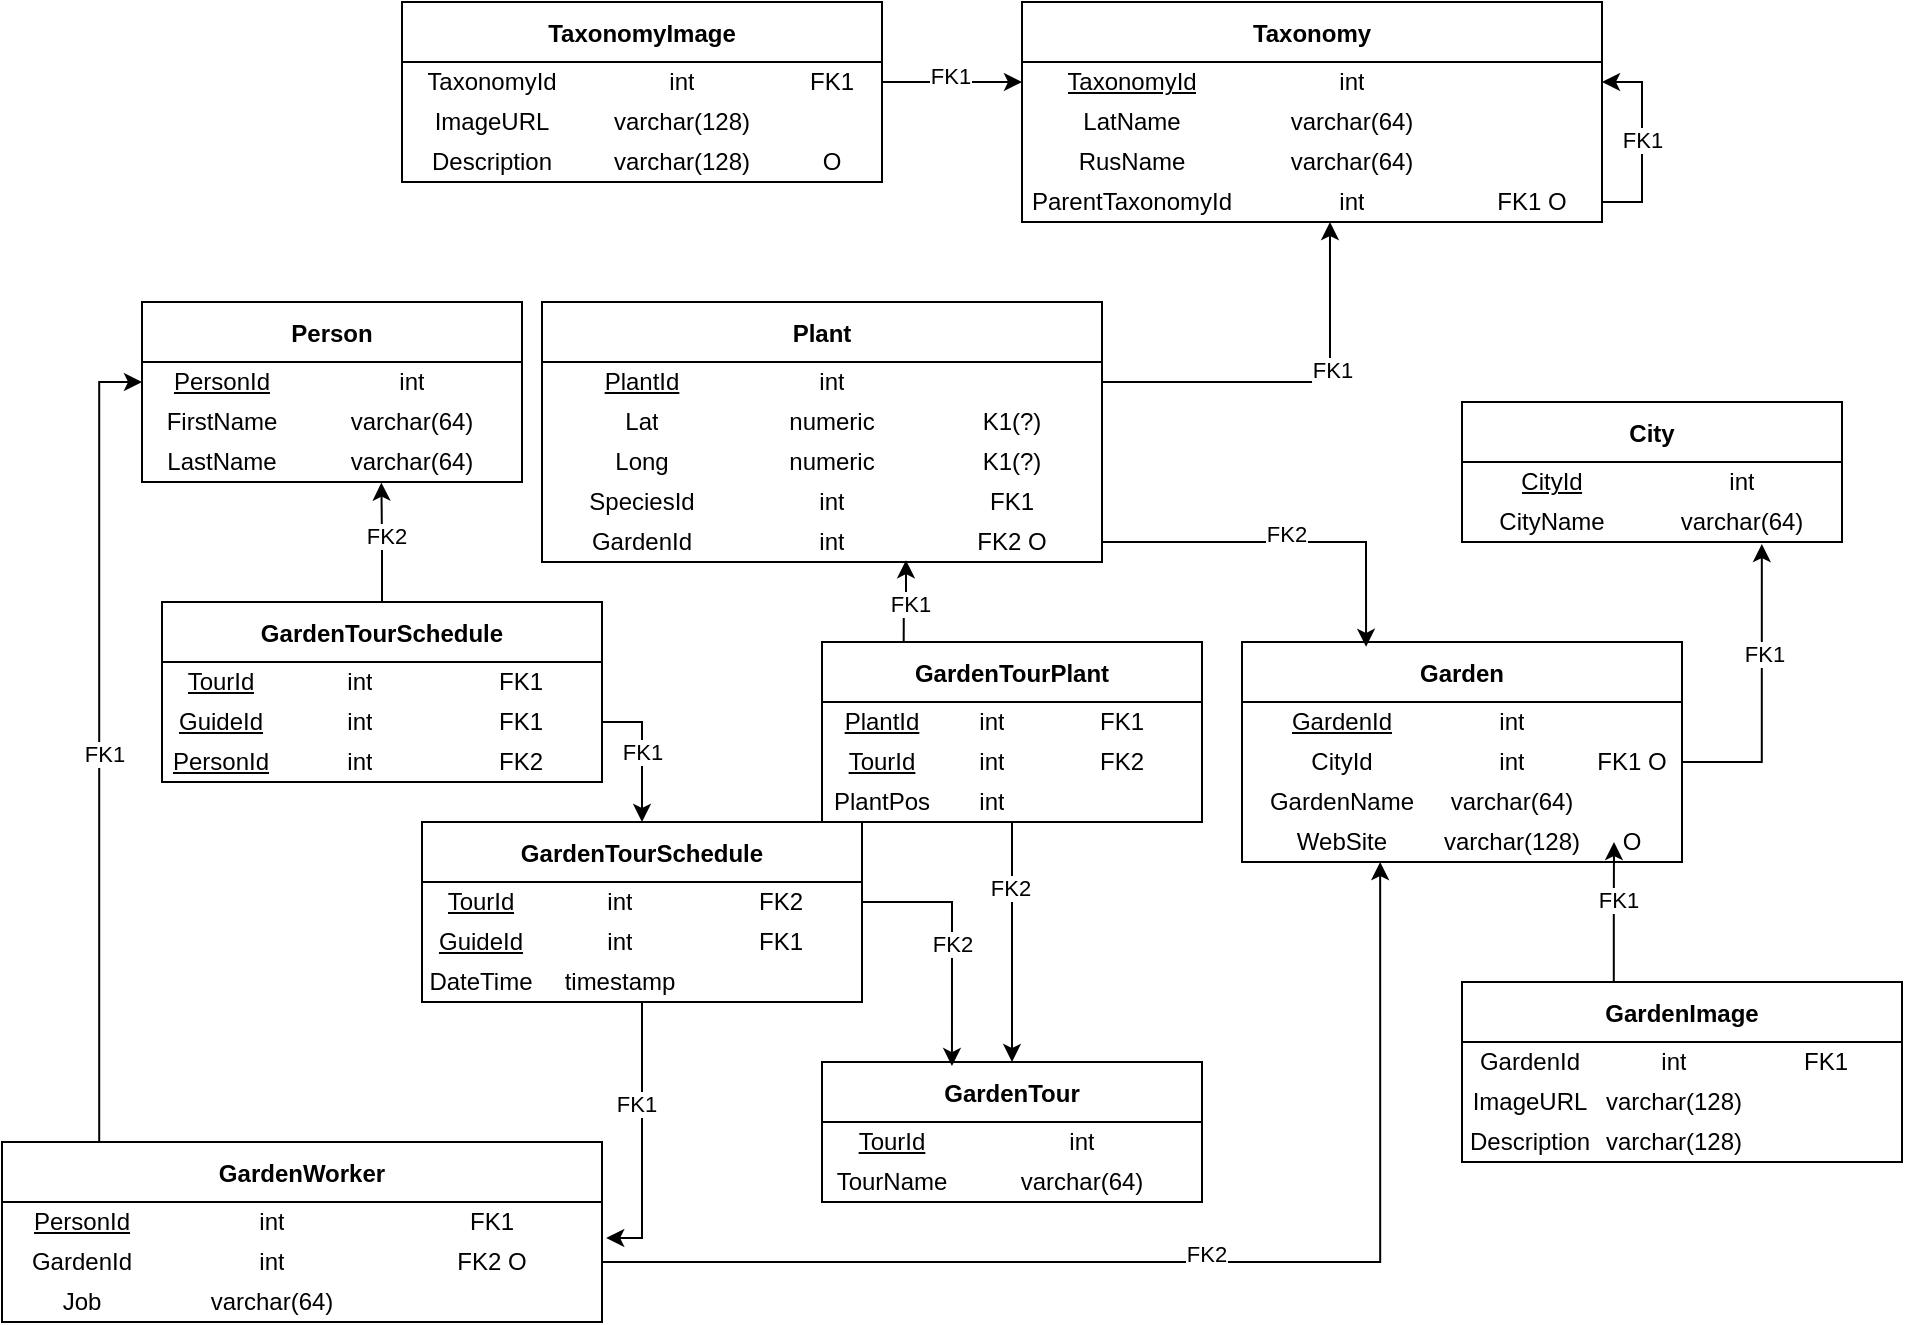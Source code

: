 <mxfile version="22.1.21" type="github">
  <diagram name="Page-1" id="6133507b-19e7-1e82-6fc7-422aa6c4b21f">
    <mxGraphModel dx="2222" dy="1605" grid="1" gridSize="10" guides="1" tooltips="1" connect="1" arrows="1" fold="1" page="1" pageScale="1" pageWidth="1100" pageHeight="850" background="none" math="0" shadow="0">
      <root>
        <mxCell id="0" />
        <mxCell id="1" parent="0" />
        <mxCell id="W1vL870ifGx7TVXtJ1C_-22" value="Taxonomy" style="shape=table;startSize=30;container=1;collapsible=0;childLayout=tableLayout;fontStyle=1;strokeColor=default;strokeWidth=1;perimeterSpacing=0;rowLines=0;columnLines=0;" parent="1" vertex="1">
          <mxGeometry x="-170" y="-410" width="290" height="110" as="geometry" />
        </mxCell>
        <mxCell id="W1vL870ifGx7TVXtJ1C_-23" value="" style="shape=tableRow;horizontal=0;startSize=0;swimlaneHead=0;swimlaneBody=0;strokeColor=inherit;top=0;left=0;bottom=0;right=0;collapsible=0;dropTarget=0;fillColor=none;points=[[0,0.5],[1,0.5]];portConstraint=eastwest;" parent="W1vL870ifGx7TVXtJ1C_-22" vertex="1">
          <mxGeometry y="30" width="290" height="20" as="geometry" />
        </mxCell>
        <mxCell id="W1vL870ifGx7TVXtJ1C_-24" value="&lt;u style=&quot;border-color: var(--border-color);&quot;&gt;TaxonomyId&lt;/u&gt;" style="shape=partialRectangle;html=1;whiteSpace=wrap;connectable=0;strokeColor=inherit;overflow=hidden;fillColor=none;top=0;left=0;bottom=0;right=0;pointerEvents=1;" parent="W1vL870ifGx7TVXtJ1C_-23" vertex="1">
          <mxGeometry width="110" height="20" as="geometry">
            <mxRectangle width="110" height="20" as="alternateBounds" />
          </mxGeometry>
        </mxCell>
        <mxCell id="W1vL870ifGx7TVXtJ1C_-25" value="int" style="shape=partialRectangle;html=1;whiteSpace=wrap;connectable=0;strokeColor=inherit;overflow=hidden;fillColor=none;top=0;left=0;bottom=0;right=0;pointerEvents=1;" parent="W1vL870ifGx7TVXtJ1C_-23" vertex="1">
          <mxGeometry x="110" width="110" height="20" as="geometry">
            <mxRectangle width="110" height="20" as="alternateBounds" />
          </mxGeometry>
        </mxCell>
        <mxCell id="CwG0Lfy6R7X3gBbu4Owk-38" style="shape=partialRectangle;html=1;whiteSpace=wrap;connectable=0;strokeColor=inherit;overflow=hidden;fillColor=none;top=0;left=0;bottom=0;right=0;pointerEvents=1;" parent="W1vL870ifGx7TVXtJ1C_-23" vertex="1">
          <mxGeometry x="220" width="70" height="20" as="geometry">
            <mxRectangle width="70" height="20" as="alternateBounds" />
          </mxGeometry>
        </mxCell>
        <mxCell id="W1vL870ifGx7TVXtJ1C_-29" value="" style="shape=tableRow;horizontal=0;startSize=0;swimlaneHead=0;swimlaneBody=0;strokeColor=inherit;top=0;left=0;bottom=0;right=0;collapsible=0;dropTarget=0;fillColor=none;points=[[0,0.5],[1,0.5]];portConstraint=eastwest;" parent="W1vL870ifGx7TVXtJ1C_-22" vertex="1">
          <mxGeometry y="50" width="290" height="20" as="geometry" />
        </mxCell>
        <mxCell id="W1vL870ifGx7TVXtJ1C_-30" value="LatName" style="shape=partialRectangle;html=1;whiteSpace=wrap;connectable=0;strokeColor=inherit;overflow=hidden;fillColor=none;top=0;left=0;bottom=0;right=0;pointerEvents=1;" parent="W1vL870ifGx7TVXtJ1C_-29" vertex="1">
          <mxGeometry width="110" height="20" as="geometry">
            <mxRectangle width="110" height="20" as="alternateBounds" />
          </mxGeometry>
        </mxCell>
        <mxCell id="W1vL870ifGx7TVXtJ1C_-31" value="varchar(64)" style="shape=partialRectangle;html=1;whiteSpace=wrap;connectable=0;strokeColor=inherit;overflow=hidden;fillColor=none;top=0;left=0;bottom=0;right=0;pointerEvents=1;" parent="W1vL870ifGx7TVXtJ1C_-29" vertex="1">
          <mxGeometry x="110" width="110" height="20" as="geometry">
            <mxRectangle width="110" height="20" as="alternateBounds" />
          </mxGeometry>
        </mxCell>
        <mxCell id="CwG0Lfy6R7X3gBbu4Owk-40" style="shape=partialRectangle;html=1;whiteSpace=wrap;connectable=0;strokeColor=inherit;overflow=hidden;fillColor=none;top=0;left=0;bottom=0;right=0;pointerEvents=1;" parent="W1vL870ifGx7TVXtJ1C_-29" vertex="1">
          <mxGeometry x="220" width="70" height="20" as="geometry">
            <mxRectangle width="70" height="20" as="alternateBounds" />
          </mxGeometry>
        </mxCell>
        <mxCell id="W1vL870ifGx7TVXtJ1C_-32" value="" style="shape=tableRow;horizontal=0;startSize=0;swimlaneHead=0;swimlaneBody=0;strokeColor=inherit;top=0;left=0;bottom=0;right=0;collapsible=0;dropTarget=0;fillColor=none;points=[[0,0.5],[1,0.5]];portConstraint=eastwest;" parent="W1vL870ifGx7TVXtJ1C_-22" vertex="1">
          <mxGeometry y="70" width="290" height="20" as="geometry" />
        </mxCell>
        <mxCell id="W1vL870ifGx7TVXtJ1C_-33" value="RusName" style="shape=partialRectangle;html=1;whiteSpace=wrap;connectable=0;strokeColor=inherit;overflow=hidden;fillColor=none;top=0;left=0;bottom=0;right=0;pointerEvents=1;" parent="W1vL870ifGx7TVXtJ1C_-32" vertex="1">
          <mxGeometry width="110" height="20" as="geometry">
            <mxRectangle width="110" height="20" as="alternateBounds" />
          </mxGeometry>
        </mxCell>
        <mxCell id="W1vL870ifGx7TVXtJ1C_-34" value="varchar(64)" style="shape=partialRectangle;html=1;whiteSpace=wrap;connectable=0;strokeColor=inherit;overflow=hidden;fillColor=none;top=0;left=0;bottom=0;right=0;pointerEvents=1;" parent="W1vL870ifGx7TVXtJ1C_-32" vertex="1">
          <mxGeometry x="110" width="110" height="20" as="geometry">
            <mxRectangle width="110" height="20" as="alternateBounds" />
          </mxGeometry>
        </mxCell>
        <mxCell id="CwG0Lfy6R7X3gBbu4Owk-41" style="shape=partialRectangle;html=1;whiteSpace=wrap;connectable=0;strokeColor=inherit;overflow=hidden;fillColor=none;top=0;left=0;bottom=0;right=0;pointerEvents=1;" parent="W1vL870ifGx7TVXtJ1C_-32" vertex="1">
          <mxGeometry x="220" width="70" height="20" as="geometry">
            <mxRectangle width="70" height="20" as="alternateBounds" />
          </mxGeometry>
        </mxCell>
        <mxCell id="lkG-HGmXy-NR43sRFEU9-63" style="shape=tableRow;horizontal=0;startSize=0;swimlaneHead=0;swimlaneBody=0;strokeColor=inherit;top=0;left=0;bottom=0;right=0;collapsible=0;dropTarget=0;fillColor=none;points=[[0,0.5],[1,0.5]];portConstraint=eastwest;" vertex="1" parent="W1vL870ifGx7TVXtJ1C_-22">
          <mxGeometry y="90" width="290" height="20" as="geometry" />
        </mxCell>
        <mxCell id="lkG-HGmXy-NR43sRFEU9-64" value="ParentTaxonomyId" style="shape=partialRectangle;html=1;whiteSpace=wrap;connectable=0;strokeColor=inherit;overflow=hidden;fillColor=none;top=0;left=0;bottom=0;right=0;pointerEvents=1;" vertex="1" parent="lkG-HGmXy-NR43sRFEU9-63">
          <mxGeometry width="110" height="20" as="geometry">
            <mxRectangle width="110" height="20" as="alternateBounds" />
          </mxGeometry>
        </mxCell>
        <mxCell id="lkG-HGmXy-NR43sRFEU9-65" value="int" style="shape=partialRectangle;html=1;whiteSpace=wrap;connectable=0;strokeColor=inherit;overflow=hidden;fillColor=none;top=0;left=0;bottom=0;right=0;pointerEvents=1;" vertex="1" parent="lkG-HGmXy-NR43sRFEU9-63">
          <mxGeometry x="110" width="110" height="20" as="geometry">
            <mxRectangle width="110" height="20" as="alternateBounds" />
          </mxGeometry>
        </mxCell>
        <mxCell id="lkG-HGmXy-NR43sRFEU9-66" value="FK1 O" style="shape=partialRectangle;html=1;whiteSpace=wrap;connectable=0;strokeColor=inherit;overflow=hidden;fillColor=none;top=0;left=0;bottom=0;right=0;pointerEvents=1;" vertex="1" parent="lkG-HGmXy-NR43sRFEU9-63">
          <mxGeometry x="220" width="70" height="20" as="geometry">
            <mxRectangle width="70" height="20" as="alternateBounds" />
          </mxGeometry>
        </mxCell>
        <mxCell id="W1vL870ifGx7TVXtJ1C_-194" style="edgeStyle=orthogonalEdgeStyle;rounded=0;orthogonalLoop=1;jettySize=auto;html=1;entryX=0.5;entryY=0;entryDx=0;entryDy=0;endArrow=ERzeroToMany;endFill=0;startArrow=ERone;startFill=0;" parent="1" source="W1vL870ifGx7TVXtJ1C_-41" edge="1">
          <mxGeometry relative="1" as="geometry">
            <mxPoint x="95" y="20" as="targetPoint" />
          </mxGeometry>
        </mxCell>
        <mxCell id="W1vL870ifGx7TVXtJ1C_-54" value="GardenWorker" style="shape=table;startSize=30;container=1;collapsible=0;childLayout=tableLayout;fontStyle=1;strokeColor=default;strokeWidth=1;perimeterSpacing=0;rowLines=0;columnLines=0;" parent="1" vertex="1">
          <mxGeometry x="-680" y="160" width="300" height="90" as="geometry" />
        </mxCell>
        <mxCell id="lkG-HGmXy-NR43sRFEU9-13" style="shape=tableRow;horizontal=0;startSize=0;swimlaneHead=0;swimlaneBody=0;strokeColor=inherit;top=0;left=0;bottom=0;right=0;collapsible=0;dropTarget=0;fillColor=none;points=[[0,0.5],[1,0.5]];portConstraint=eastwest;" vertex="1" parent="W1vL870ifGx7TVXtJ1C_-54">
          <mxGeometry y="30" width="300" height="20" as="geometry" />
        </mxCell>
        <mxCell id="lkG-HGmXy-NR43sRFEU9-14" value="&lt;u&gt;PersonId&lt;/u&gt;" style="shape=partialRectangle;html=1;whiteSpace=wrap;connectable=0;strokeColor=inherit;overflow=hidden;fillColor=none;top=0;left=0;bottom=0;right=0;pointerEvents=1;" vertex="1" parent="lkG-HGmXy-NR43sRFEU9-13">
          <mxGeometry width="80" height="20" as="geometry">
            <mxRectangle width="80" height="20" as="alternateBounds" />
          </mxGeometry>
        </mxCell>
        <mxCell id="lkG-HGmXy-NR43sRFEU9-15" value="int" style="shape=partialRectangle;html=1;whiteSpace=wrap;connectable=0;strokeColor=inherit;overflow=hidden;fillColor=none;top=0;left=0;bottom=0;right=0;pointerEvents=1;" vertex="1" parent="lkG-HGmXy-NR43sRFEU9-13">
          <mxGeometry x="80" width="110" height="20" as="geometry">
            <mxRectangle width="110" height="20" as="alternateBounds" />
          </mxGeometry>
        </mxCell>
        <mxCell id="lkG-HGmXy-NR43sRFEU9-16" value="FK1" style="shape=partialRectangle;html=1;whiteSpace=wrap;connectable=0;strokeColor=inherit;overflow=hidden;fillColor=none;top=0;left=0;bottom=0;right=0;pointerEvents=1;" vertex="1" parent="lkG-HGmXy-NR43sRFEU9-13">
          <mxGeometry x="190" width="110" height="20" as="geometry">
            <mxRectangle width="110" height="20" as="alternateBounds" />
          </mxGeometry>
        </mxCell>
        <mxCell id="lkG-HGmXy-NR43sRFEU9-10" style="shape=tableRow;horizontal=0;startSize=0;swimlaneHead=0;swimlaneBody=0;strokeColor=inherit;top=0;left=0;bottom=0;right=0;collapsible=0;dropTarget=0;fillColor=none;points=[[0,0.5],[1,0.5]];portConstraint=eastwest;" vertex="1" parent="W1vL870ifGx7TVXtJ1C_-54">
          <mxGeometry y="50" width="300" height="20" as="geometry" />
        </mxCell>
        <mxCell id="lkG-HGmXy-NR43sRFEU9-11" value="GardenId" style="shape=partialRectangle;html=1;whiteSpace=wrap;connectable=0;strokeColor=inherit;overflow=hidden;fillColor=none;top=0;left=0;bottom=0;right=0;pointerEvents=1;" vertex="1" parent="lkG-HGmXy-NR43sRFEU9-10">
          <mxGeometry width="80" height="20" as="geometry">
            <mxRectangle width="80" height="20" as="alternateBounds" />
          </mxGeometry>
        </mxCell>
        <mxCell id="lkG-HGmXy-NR43sRFEU9-12" value="int" style="shape=partialRectangle;html=1;whiteSpace=wrap;connectable=0;strokeColor=inherit;overflow=hidden;fillColor=none;top=0;left=0;bottom=0;right=0;pointerEvents=1;" vertex="1" parent="lkG-HGmXy-NR43sRFEU9-10">
          <mxGeometry x="80" width="110" height="20" as="geometry">
            <mxRectangle width="110" height="20" as="alternateBounds" />
          </mxGeometry>
        </mxCell>
        <mxCell id="lkG-HGmXy-NR43sRFEU9-17" value="FK2 O" style="shape=partialRectangle;html=1;whiteSpace=wrap;connectable=0;strokeColor=inherit;overflow=hidden;fillColor=none;top=0;left=0;bottom=0;right=0;pointerEvents=1;" vertex="1" parent="lkG-HGmXy-NR43sRFEU9-10">
          <mxGeometry x="190" width="110" height="20" as="geometry">
            <mxRectangle width="110" height="20" as="alternateBounds" />
          </mxGeometry>
        </mxCell>
        <mxCell id="W1vL870ifGx7TVXtJ1C_-64" value="" style="shape=tableRow;horizontal=0;startSize=0;swimlaneHead=0;swimlaneBody=0;strokeColor=inherit;top=0;left=0;bottom=0;right=0;collapsible=0;dropTarget=0;fillColor=none;points=[[0,0.5],[1,0.5]];portConstraint=eastwest;" parent="W1vL870ifGx7TVXtJ1C_-54" vertex="1">
          <mxGeometry y="70" width="300" height="20" as="geometry" />
        </mxCell>
        <mxCell id="W1vL870ifGx7TVXtJ1C_-65" value="Job" style="shape=partialRectangle;html=1;whiteSpace=wrap;connectable=0;strokeColor=inherit;overflow=hidden;fillColor=none;top=0;left=0;bottom=0;right=0;pointerEvents=1;" parent="W1vL870ifGx7TVXtJ1C_-64" vertex="1">
          <mxGeometry width="80" height="20" as="geometry">
            <mxRectangle width="80" height="20" as="alternateBounds" />
          </mxGeometry>
        </mxCell>
        <mxCell id="W1vL870ifGx7TVXtJ1C_-66" value="varchar(64)" style="shape=partialRectangle;html=1;whiteSpace=wrap;connectable=0;strokeColor=inherit;overflow=hidden;fillColor=none;top=0;left=0;bottom=0;right=0;pointerEvents=1;" parent="W1vL870ifGx7TVXtJ1C_-64" vertex="1">
          <mxGeometry x="80" width="110" height="20" as="geometry">
            <mxRectangle width="110" height="20" as="alternateBounds" />
          </mxGeometry>
        </mxCell>
        <mxCell id="lkG-HGmXy-NR43sRFEU9-18" style="shape=partialRectangle;html=1;whiteSpace=wrap;connectable=0;strokeColor=inherit;overflow=hidden;fillColor=none;top=0;left=0;bottom=0;right=0;pointerEvents=1;" vertex="1" parent="W1vL870ifGx7TVXtJ1C_-64">
          <mxGeometry x="190" width="110" height="20" as="geometry">
            <mxRectangle width="110" height="20" as="alternateBounds" />
          </mxGeometry>
        </mxCell>
        <mxCell id="lkG-HGmXy-NR43sRFEU9-74" style="edgeStyle=orthogonalEdgeStyle;rounded=0;orthogonalLoop=1;jettySize=auto;html=1;exitX=1;exitY=0.5;exitDx=0;exitDy=0;entryX=1;entryY=0.5;entryDx=0;entryDy=0;" edge="1" parent="1" source="lkG-HGmXy-NR43sRFEU9-63" target="W1vL870ifGx7TVXtJ1C_-23">
          <mxGeometry relative="1" as="geometry" />
        </mxCell>
        <mxCell id="lkG-HGmXy-NR43sRFEU9-75" value="FK1" style="edgeLabel;html=1;align=center;verticalAlign=middle;resizable=0;points=[];" vertex="1" connectable="0" parent="lkG-HGmXy-NR43sRFEU9-74">
          <mxGeometry x="0.033" relative="1" as="geometry">
            <mxPoint as="offset" />
          </mxGeometry>
        </mxCell>
        <mxCell id="W1vL870ifGx7TVXtJ1C_-67" value="GardenTour" style="shape=table;startSize=30;container=1;collapsible=0;childLayout=tableLayout;fontStyle=1;strokeColor=default;strokeWidth=1;perimeterSpacing=0;rowLines=0;columnLines=0;" parent="1" vertex="1">
          <mxGeometry x="-270" y="120" width="190" height="70" as="geometry" />
        </mxCell>
        <mxCell id="W1vL870ifGx7TVXtJ1C_-68" value="" style="shape=tableRow;horizontal=0;startSize=0;swimlaneHead=0;swimlaneBody=0;strokeColor=inherit;top=0;left=0;bottom=0;right=0;collapsible=0;dropTarget=0;fillColor=none;points=[[0,0.5],[1,0.5]];portConstraint=eastwest;" parent="W1vL870ifGx7TVXtJ1C_-67" vertex="1">
          <mxGeometry y="30" width="190" height="20" as="geometry" />
        </mxCell>
        <mxCell id="W1vL870ifGx7TVXtJ1C_-69" value="&lt;u&gt;TourId&lt;/u&gt;" style="shape=partialRectangle;html=1;whiteSpace=wrap;connectable=0;strokeColor=inherit;overflow=hidden;fillColor=none;top=0;left=0;bottom=0;right=0;pointerEvents=1;" parent="W1vL870ifGx7TVXtJ1C_-68" vertex="1">
          <mxGeometry width="70" height="20" as="geometry">
            <mxRectangle width="70" height="20" as="alternateBounds" />
          </mxGeometry>
        </mxCell>
        <mxCell id="W1vL870ifGx7TVXtJ1C_-70" value="int" style="shape=partialRectangle;html=1;whiteSpace=wrap;connectable=0;strokeColor=inherit;overflow=hidden;fillColor=none;top=0;left=0;bottom=0;right=0;pointerEvents=1;" parent="W1vL870ifGx7TVXtJ1C_-68" vertex="1">
          <mxGeometry x="70" width="120" height="20" as="geometry">
            <mxRectangle width="120" height="20" as="alternateBounds" />
          </mxGeometry>
        </mxCell>
        <mxCell id="W1vL870ifGx7TVXtJ1C_-71" value="" style="shape=tableRow;horizontal=0;startSize=0;swimlaneHead=0;swimlaneBody=0;strokeColor=inherit;top=0;left=0;bottom=0;right=0;collapsible=0;dropTarget=0;fillColor=none;points=[[0,0.5],[1,0.5]];portConstraint=eastwest;" parent="W1vL870ifGx7TVXtJ1C_-67" vertex="1">
          <mxGeometry y="50" width="190" height="20" as="geometry" />
        </mxCell>
        <mxCell id="W1vL870ifGx7TVXtJ1C_-72" value="TourName" style="shape=partialRectangle;html=1;whiteSpace=wrap;connectable=0;strokeColor=inherit;overflow=hidden;fillColor=none;top=0;left=0;bottom=0;right=0;pointerEvents=1;" parent="W1vL870ifGx7TVXtJ1C_-71" vertex="1">
          <mxGeometry width="70" height="20" as="geometry">
            <mxRectangle width="70" height="20" as="alternateBounds" />
          </mxGeometry>
        </mxCell>
        <mxCell id="W1vL870ifGx7TVXtJ1C_-73" value="varchar(64)" style="shape=partialRectangle;html=1;whiteSpace=wrap;connectable=0;strokeColor=inherit;overflow=hidden;fillColor=none;top=0;left=0;bottom=0;right=0;pointerEvents=1;" parent="W1vL870ifGx7TVXtJ1C_-71" vertex="1">
          <mxGeometry x="70" width="120" height="20" as="geometry">
            <mxRectangle width="120" height="20" as="alternateBounds" />
          </mxGeometry>
        </mxCell>
        <mxCell id="W1vL870ifGx7TVXtJ1C_-86" value="Plant" style="shape=table;startSize=30;container=1;collapsible=0;childLayout=tableLayout;fontStyle=1;strokeColor=default;strokeWidth=1;perimeterSpacing=0;rowLines=0;columnLines=0;" parent="1" vertex="1">
          <mxGeometry x="-410" y="-260" width="280" height="130" as="geometry" />
        </mxCell>
        <mxCell id="W1vL870ifGx7TVXtJ1C_-87" value="" style="shape=tableRow;horizontal=0;startSize=0;swimlaneHead=0;swimlaneBody=0;strokeColor=inherit;top=0;left=0;bottom=0;right=0;collapsible=0;dropTarget=0;fillColor=none;points=[[0,0.5],[1,0.5]];portConstraint=eastwest;" parent="W1vL870ifGx7TVXtJ1C_-86" vertex="1">
          <mxGeometry y="30" width="280" height="20" as="geometry" />
        </mxCell>
        <mxCell id="W1vL870ifGx7TVXtJ1C_-88" value="&lt;u&gt;PlantId&lt;/u&gt;" style="shape=partialRectangle;html=1;whiteSpace=wrap;connectable=0;strokeColor=inherit;overflow=hidden;fillColor=none;top=0;left=0;bottom=0;right=0;pointerEvents=1;" parent="W1vL870ifGx7TVXtJ1C_-87" vertex="1">
          <mxGeometry width="100" height="20" as="geometry">
            <mxRectangle width="100" height="20" as="alternateBounds" />
          </mxGeometry>
        </mxCell>
        <mxCell id="W1vL870ifGx7TVXtJ1C_-89" value="int" style="shape=partialRectangle;html=1;whiteSpace=wrap;connectable=0;strokeColor=inherit;overflow=hidden;fillColor=none;top=0;left=0;bottom=0;right=0;pointerEvents=1;" parent="W1vL870ifGx7TVXtJ1C_-87" vertex="1">
          <mxGeometry x="100" width="90" height="20" as="geometry">
            <mxRectangle width="90" height="20" as="alternateBounds" />
          </mxGeometry>
        </mxCell>
        <mxCell id="CwG0Lfy6R7X3gBbu4Owk-44" style="shape=partialRectangle;html=1;whiteSpace=wrap;connectable=0;strokeColor=inherit;overflow=hidden;fillColor=none;top=0;left=0;bottom=0;right=0;pointerEvents=1;" parent="W1vL870ifGx7TVXtJ1C_-87" vertex="1">
          <mxGeometry x="190" width="90" height="20" as="geometry">
            <mxRectangle width="90" height="20" as="alternateBounds" />
          </mxGeometry>
        </mxCell>
        <mxCell id="W1vL870ifGx7TVXtJ1C_-90" value="" style="shape=tableRow;horizontal=0;startSize=0;swimlaneHead=0;swimlaneBody=0;strokeColor=inherit;top=0;left=0;bottom=0;right=0;collapsible=0;dropTarget=0;fillColor=none;points=[[0,0.5],[1,0.5]];portConstraint=eastwest;" parent="W1vL870ifGx7TVXtJ1C_-86" vertex="1">
          <mxGeometry y="50" width="280" height="20" as="geometry" />
        </mxCell>
        <mxCell id="W1vL870ifGx7TVXtJ1C_-91" value="Lat" style="shape=partialRectangle;html=1;whiteSpace=wrap;connectable=0;strokeColor=inherit;overflow=hidden;fillColor=none;top=0;left=0;bottom=0;right=0;pointerEvents=1;" parent="W1vL870ifGx7TVXtJ1C_-90" vertex="1">
          <mxGeometry width="100" height="20" as="geometry">
            <mxRectangle width="100" height="20" as="alternateBounds" />
          </mxGeometry>
        </mxCell>
        <mxCell id="W1vL870ifGx7TVXtJ1C_-92" value="numeric" style="shape=partialRectangle;html=1;whiteSpace=wrap;connectable=0;strokeColor=inherit;overflow=hidden;fillColor=none;top=0;left=0;bottom=0;right=0;pointerEvents=1;" parent="W1vL870ifGx7TVXtJ1C_-90" vertex="1">
          <mxGeometry x="100" width="90" height="20" as="geometry">
            <mxRectangle width="90" height="20" as="alternateBounds" />
          </mxGeometry>
        </mxCell>
        <mxCell id="CwG0Lfy6R7X3gBbu4Owk-45" value="K1(?)" style="shape=partialRectangle;html=1;whiteSpace=wrap;connectable=0;strokeColor=inherit;overflow=hidden;fillColor=none;top=0;left=0;bottom=0;right=0;pointerEvents=1;" parent="W1vL870ifGx7TVXtJ1C_-90" vertex="1">
          <mxGeometry x="190" width="90" height="20" as="geometry">
            <mxRectangle width="90" height="20" as="alternateBounds" />
          </mxGeometry>
        </mxCell>
        <mxCell id="W1vL870ifGx7TVXtJ1C_-93" value="" style="shape=tableRow;horizontal=0;startSize=0;swimlaneHead=0;swimlaneBody=0;strokeColor=inherit;top=0;left=0;bottom=0;right=0;collapsible=0;dropTarget=0;fillColor=none;points=[[0,0.5],[1,0.5]];portConstraint=eastwest;" parent="W1vL870ifGx7TVXtJ1C_-86" vertex="1">
          <mxGeometry y="70" width="280" height="20" as="geometry" />
        </mxCell>
        <mxCell id="W1vL870ifGx7TVXtJ1C_-94" value="Long" style="shape=partialRectangle;html=1;whiteSpace=wrap;connectable=0;strokeColor=inherit;overflow=hidden;fillColor=none;top=0;left=0;bottom=0;right=0;pointerEvents=1;" parent="W1vL870ifGx7TVXtJ1C_-93" vertex="1">
          <mxGeometry width="100" height="20" as="geometry">
            <mxRectangle width="100" height="20" as="alternateBounds" />
          </mxGeometry>
        </mxCell>
        <mxCell id="W1vL870ifGx7TVXtJ1C_-95" value="numeric" style="shape=partialRectangle;html=1;whiteSpace=wrap;connectable=0;strokeColor=inherit;overflow=hidden;fillColor=none;top=0;left=0;bottom=0;right=0;pointerEvents=1;" parent="W1vL870ifGx7TVXtJ1C_-93" vertex="1">
          <mxGeometry x="100" width="90" height="20" as="geometry">
            <mxRectangle width="90" height="20" as="alternateBounds" />
          </mxGeometry>
        </mxCell>
        <mxCell id="CwG0Lfy6R7X3gBbu4Owk-46" value="K1(?)" style="shape=partialRectangle;html=1;whiteSpace=wrap;connectable=0;strokeColor=inherit;overflow=hidden;fillColor=none;top=0;left=0;bottom=0;right=0;pointerEvents=1;" parent="W1vL870ifGx7TVXtJ1C_-93" vertex="1">
          <mxGeometry x="190" width="90" height="20" as="geometry">
            <mxRectangle width="90" height="20" as="alternateBounds" />
          </mxGeometry>
        </mxCell>
        <mxCell id="lkG-HGmXy-NR43sRFEU9-76" style="shape=tableRow;horizontal=0;startSize=0;swimlaneHead=0;swimlaneBody=0;strokeColor=inherit;top=0;left=0;bottom=0;right=0;collapsible=0;dropTarget=0;fillColor=none;points=[[0,0.5],[1,0.5]];portConstraint=eastwest;" vertex="1" parent="W1vL870ifGx7TVXtJ1C_-86">
          <mxGeometry y="90" width="280" height="20" as="geometry" />
        </mxCell>
        <mxCell id="lkG-HGmXy-NR43sRFEU9-77" value="SpeciesId" style="shape=partialRectangle;html=1;whiteSpace=wrap;connectable=0;strokeColor=inherit;overflow=hidden;fillColor=none;top=0;left=0;bottom=0;right=0;pointerEvents=1;" vertex="1" parent="lkG-HGmXy-NR43sRFEU9-76">
          <mxGeometry width="100" height="20" as="geometry">
            <mxRectangle width="100" height="20" as="alternateBounds" />
          </mxGeometry>
        </mxCell>
        <mxCell id="lkG-HGmXy-NR43sRFEU9-78" value="int" style="shape=partialRectangle;html=1;whiteSpace=wrap;connectable=0;strokeColor=inherit;overflow=hidden;fillColor=none;top=0;left=0;bottom=0;right=0;pointerEvents=1;" vertex="1" parent="lkG-HGmXy-NR43sRFEU9-76">
          <mxGeometry x="100" width="90" height="20" as="geometry">
            <mxRectangle width="90" height="20" as="alternateBounds" />
          </mxGeometry>
        </mxCell>
        <mxCell id="lkG-HGmXy-NR43sRFEU9-79" value="FK1" style="shape=partialRectangle;html=1;whiteSpace=wrap;connectable=0;strokeColor=inherit;overflow=hidden;fillColor=none;top=0;left=0;bottom=0;right=0;pointerEvents=1;" vertex="1" parent="lkG-HGmXy-NR43sRFEU9-76">
          <mxGeometry x="190" width="90" height="20" as="geometry">
            <mxRectangle width="90" height="20" as="alternateBounds" />
          </mxGeometry>
        </mxCell>
        <mxCell id="lkG-HGmXy-NR43sRFEU9-82" style="shape=tableRow;horizontal=0;startSize=0;swimlaneHead=0;swimlaneBody=0;strokeColor=inherit;top=0;left=0;bottom=0;right=0;collapsible=0;dropTarget=0;fillColor=none;points=[[0,0.5],[1,0.5]];portConstraint=eastwest;" vertex="1" parent="W1vL870ifGx7TVXtJ1C_-86">
          <mxGeometry y="110" width="280" height="20" as="geometry" />
        </mxCell>
        <mxCell id="lkG-HGmXy-NR43sRFEU9-83" value="GardenId" style="shape=partialRectangle;html=1;whiteSpace=wrap;connectable=0;strokeColor=inherit;overflow=hidden;fillColor=none;top=0;left=0;bottom=0;right=0;pointerEvents=1;" vertex="1" parent="lkG-HGmXy-NR43sRFEU9-82">
          <mxGeometry width="100" height="20" as="geometry">
            <mxRectangle width="100" height="20" as="alternateBounds" />
          </mxGeometry>
        </mxCell>
        <mxCell id="lkG-HGmXy-NR43sRFEU9-84" value="int" style="shape=partialRectangle;html=1;whiteSpace=wrap;connectable=0;strokeColor=inherit;overflow=hidden;fillColor=none;top=0;left=0;bottom=0;right=0;pointerEvents=1;" vertex="1" parent="lkG-HGmXy-NR43sRFEU9-82">
          <mxGeometry x="100" width="90" height="20" as="geometry">
            <mxRectangle width="90" height="20" as="alternateBounds" />
          </mxGeometry>
        </mxCell>
        <mxCell id="lkG-HGmXy-NR43sRFEU9-85" value="FK2 O" style="shape=partialRectangle;html=1;whiteSpace=wrap;connectable=0;strokeColor=inherit;overflow=hidden;fillColor=none;top=0;left=0;bottom=0;right=0;pointerEvents=1;" vertex="1" parent="lkG-HGmXy-NR43sRFEU9-82">
          <mxGeometry x="190" width="90" height="20" as="geometry">
            <mxRectangle width="90" height="20" as="alternateBounds" />
          </mxGeometry>
        </mxCell>
        <mxCell id="W1vL870ifGx7TVXtJ1C_-102" value="Person" style="shape=table;startSize=30;container=1;collapsible=0;childLayout=tableLayout;fontStyle=1;strokeColor=default;strokeWidth=1;perimeterSpacing=0;rowLines=0;columnLines=0;" parent="1" vertex="1">
          <mxGeometry x="-610" y="-260" width="190" height="90" as="geometry" />
        </mxCell>
        <mxCell id="W1vL870ifGx7TVXtJ1C_-103" value="" style="shape=tableRow;horizontal=0;startSize=0;swimlaneHead=0;swimlaneBody=0;strokeColor=inherit;top=0;left=0;bottom=0;right=0;collapsible=0;dropTarget=0;fillColor=none;points=[[0,0.5],[1,0.5]];portConstraint=eastwest;" parent="W1vL870ifGx7TVXtJ1C_-102" vertex="1">
          <mxGeometry y="30" width="190" height="20" as="geometry" />
        </mxCell>
        <mxCell id="W1vL870ifGx7TVXtJ1C_-104" value="&lt;u&gt;PersonId&lt;/u&gt;" style="shape=partialRectangle;html=1;whiteSpace=wrap;connectable=0;strokeColor=inherit;overflow=hidden;fillColor=none;top=0;left=0;bottom=0;right=0;pointerEvents=1;" parent="W1vL870ifGx7TVXtJ1C_-103" vertex="1">
          <mxGeometry width="80" height="20" as="geometry">
            <mxRectangle width="80" height="20" as="alternateBounds" />
          </mxGeometry>
        </mxCell>
        <mxCell id="W1vL870ifGx7TVXtJ1C_-105" value="int" style="shape=partialRectangle;html=1;whiteSpace=wrap;connectable=0;strokeColor=inherit;overflow=hidden;fillColor=none;top=0;left=0;bottom=0;right=0;pointerEvents=1;" parent="W1vL870ifGx7TVXtJ1C_-103" vertex="1">
          <mxGeometry x="80" width="110" height="20" as="geometry">
            <mxRectangle width="110" height="20" as="alternateBounds" />
          </mxGeometry>
        </mxCell>
        <mxCell id="W1vL870ifGx7TVXtJ1C_-106" value="" style="shape=tableRow;horizontal=0;startSize=0;swimlaneHead=0;swimlaneBody=0;strokeColor=inherit;top=0;left=0;bottom=0;right=0;collapsible=0;dropTarget=0;fillColor=none;points=[[0,0.5],[1,0.5]];portConstraint=eastwest;" parent="W1vL870ifGx7TVXtJ1C_-102" vertex="1">
          <mxGeometry y="50" width="190" height="20" as="geometry" />
        </mxCell>
        <mxCell id="W1vL870ifGx7TVXtJ1C_-107" value="FirstName" style="shape=partialRectangle;html=1;whiteSpace=wrap;connectable=0;strokeColor=inherit;overflow=hidden;fillColor=none;top=0;left=0;bottom=0;right=0;pointerEvents=1;" parent="W1vL870ifGx7TVXtJ1C_-106" vertex="1">
          <mxGeometry width="80" height="20" as="geometry">
            <mxRectangle width="80" height="20" as="alternateBounds" />
          </mxGeometry>
        </mxCell>
        <mxCell id="W1vL870ifGx7TVXtJ1C_-108" value="varchar(64)" style="shape=partialRectangle;html=1;whiteSpace=wrap;connectable=0;strokeColor=inherit;overflow=hidden;fillColor=none;top=0;left=0;bottom=0;right=0;pointerEvents=1;" parent="W1vL870ifGx7TVXtJ1C_-106" vertex="1">
          <mxGeometry x="80" width="110" height="20" as="geometry">
            <mxRectangle width="110" height="20" as="alternateBounds" />
          </mxGeometry>
        </mxCell>
        <mxCell id="W1vL870ifGx7TVXtJ1C_-109" value="" style="shape=tableRow;horizontal=0;startSize=0;swimlaneHead=0;swimlaneBody=0;strokeColor=inherit;top=0;left=0;bottom=0;right=0;collapsible=0;dropTarget=0;fillColor=none;points=[[0,0.5],[1,0.5]];portConstraint=eastwest;" parent="W1vL870ifGx7TVXtJ1C_-102" vertex="1">
          <mxGeometry y="70" width="190" height="20" as="geometry" />
        </mxCell>
        <mxCell id="W1vL870ifGx7TVXtJ1C_-110" value="LastName" style="shape=partialRectangle;html=1;whiteSpace=wrap;connectable=0;strokeColor=inherit;overflow=hidden;fillColor=none;top=0;left=0;bottom=0;right=0;pointerEvents=1;" parent="W1vL870ifGx7TVXtJ1C_-109" vertex="1">
          <mxGeometry width="80" height="20" as="geometry">
            <mxRectangle width="80" height="20" as="alternateBounds" />
          </mxGeometry>
        </mxCell>
        <mxCell id="W1vL870ifGx7TVXtJ1C_-111" value="varchar(64)" style="shape=partialRectangle;html=1;whiteSpace=wrap;connectable=0;strokeColor=inherit;overflow=hidden;fillColor=none;top=0;left=0;bottom=0;right=0;pointerEvents=1;" parent="W1vL870ifGx7TVXtJ1C_-109" vertex="1">
          <mxGeometry x="80" width="110" height="20" as="geometry">
            <mxRectangle width="110" height="20" as="alternateBounds" />
          </mxGeometry>
        </mxCell>
        <mxCell id="W1vL870ifGx7TVXtJ1C_-128" value="TaxonomyImage" style="shape=table;startSize=30;container=1;collapsible=0;childLayout=tableLayout;fontStyle=1;strokeColor=default;strokeWidth=1;perimeterSpacing=0;rowLines=0;columnLines=0;rounded=0;" parent="1" vertex="1">
          <mxGeometry x="-480" y="-410" width="240" height="90" as="geometry" />
        </mxCell>
        <mxCell id="lkG-HGmXy-NR43sRFEU9-56" style="shape=tableRow;horizontal=0;startSize=0;swimlaneHead=0;swimlaneBody=0;strokeColor=inherit;top=0;left=0;bottom=0;right=0;collapsible=0;dropTarget=0;fillColor=none;points=[[0,0.5],[1,0.5]];portConstraint=eastwest;" vertex="1" parent="W1vL870ifGx7TVXtJ1C_-128">
          <mxGeometry y="30" width="240" height="20" as="geometry" />
        </mxCell>
        <mxCell id="lkG-HGmXy-NR43sRFEU9-57" value="TaxonomyId" style="shape=partialRectangle;html=1;whiteSpace=wrap;connectable=0;strokeColor=inherit;overflow=hidden;fillColor=none;top=0;left=0;bottom=0;right=0;pointerEvents=1;" vertex="1" parent="lkG-HGmXy-NR43sRFEU9-56">
          <mxGeometry width="90" height="20" as="geometry">
            <mxRectangle width="90" height="20" as="alternateBounds" />
          </mxGeometry>
        </mxCell>
        <mxCell id="lkG-HGmXy-NR43sRFEU9-58" value="int" style="shape=partialRectangle;html=1;whiteSpace=wrap;connectable=0;strokeColor=inherit;overflow=hidden;fillColor=none;top=0;left=0;bottom=0;right=0;pointerEvents=1;" vertex="1" parent="lkG-HGmXy-NR43sRFEU9-56">
          <mxGeometry x="90" width="100" height="20" as="geometry">
            <mxRectangle width="100" height="20" as="alternateBounds" />
          </mxGeometry>
        </mxCell>
        <mxCell id="lkG-HGmXy-NR43sRFEU9-59" value="FK1" style="shape=partialRectangle;html=1;whiteSpace=wrap;connectable=0;strokeColor=inherit;overflow=hidden;fillColor=none;top=0;left=0;bottom=0;right=0;pointerEvents=1;" vertex="1" parent="lkG-HGmXy-NR43sRFEU9-56">
          <mxGeometry x="190" width="50" height="20" as="geometry">
            <mxRectangle width="50" height="20" as="alternateBounds" />
          </mxGeometry>
        </mxCell>
        <mxCell id="W1vL870ifGx7TVXtJ1C_-132" value="" style="shape=tableRow;horizontal=0;startSize=0;swimlaneHead=0;swimlaneBody=0;strokeColor=inherit;top=0;left=0;bottom=0;right=0;collapsible=0;dropTarget=0;fillColor=none;points=[[0,0.5],[1,0.5]];portConstraint=eastwest;" parent="W1vL870ifGx7TVXtJ1C_-128" vertex="1">
          <mxGeometry y="50" width="240" height="20" as="geometry" />
        </mxCell>
        <mxCell id="W1vL870ifGx7TVXtJ1C_-133" value="ImageURL" style="shape=partialRectangle;html=1;whiteSpace=wrap;connectable=0;strokeColor=inherit;overflow=hidden;fillColor=none;top=0;left=0;bottom=0;right=0;pointerEvents=1;" parent="W1vL870ifGx7TVXtJ1C_-132" vertex="1">
          <mxGeometry width="90" height="20" as="geometry">
            <mxRectangle width="90" height="20" as="alternateBounds" />
          </mxGeometry>
        </mxCell>
        <mxCell id="W1vL870ifGx7TVXtJ1C_-134" value="varchar(128)" style="shape=partialRectangle;html=1;whiteSpace=wrap;connectable=0;strokeColor=inherit;overflow=hidden;fillColor=none;top=0;left=0;bottom=0;right=0;pointerEvents=1;" parent="W1vL870ifGx7TVXtJ1C_-132" vertex="1">
          <mxGeometry x="90" width="100" height="20" as="geometry">
            <mxRectangle width="100" height="20" as="alternateBounds" />
          </mxGeometry>
        </mxCell>
        <mxCell id="CwG0Lfy6R7X3gBbu4Owk-36" style="shape=partialRectangle;html=1;whiteSpace=wrap;connectable=0;strokeColor=inherit;overflow=hidden;fillColor=none;top=0;left=0;bottom=0;right=0;pointerEvents=1;" parent="W1vL870ifGx7TVXtJ1C_-132" vertex="1">
          <mxGeometry x="190" width="50" height="20" as="geometry">
            <mxRectangle width="50" height="20" as="alternateBounds" />
          </mxGeometry>
        </mxCell>
        <mxCell id="W1vL870ifGx7TVXtJ1C_-135" value="" style="shape=tableRow;horizontal=0;startSize=0;swimlaneHead=0;swimlaneBody=0;strokeColor=inherit;top=0;left=0;bottom=0;right=0;collapsible=0;dropTarget=0;fillColor=none;points=[[0,0.5],[1,0.5]];portConstraint=eastwest;" parent="W1vL870ifGx7TVXtJ1C_-128" vertex="1">
          <mxGeometry y="70" width="240" height="20" as="geometry" />
        </mxCell>
        <mxCell id="W1vL870ifGx7TVXtJ1C_-136" value="Description" style="shape=partialRectangle;html=1;whiteSpace=wrap;connectable=0;strokeColor=inherit;overflow=hidden;fillColor=none;top=0;left=0;bottom=0;right=0;pointerEvents=1;" parent="W1vL870ifGx7TVXtJ1C_-135" vertex="1">
          <mxGeometry width="90" height="20" as="geometry">
            <mxRectangle width="90" height="20" as="alternateBounds" />
          </mxGeometry>
        </mxCell>
        <mxCell id="W1vL870ifGx7TVXtJ1C_-137" value="varchar(128)" style="shape=partialRectangle;html=1;whiteSpace=wrap;connectable=0;strokeColor=inherit;overflow=hidden;fillColor=none;top=0;left=0;bottom=0;right=0;pointerEvents=1;" parent="W1vL870ifGx7TVXtJ1C_-135" vertex="1">
          <mxGeometry x="90" width="100" height="20" as="geometry">
            <mxRectangle width="100" height="20" as="alternateBounds" />
          </mxGeometry>
        </mxCell>
        <mxCell id="CwG0Lfy6R7X3gBbu4Owk-37" value="O" style="shape=partialRectangle;html=1;whiteSpace=wrap;connectable=0;strokeColor=inherit;overflow=hidden;fillColor=none;top=0;left=0;bottom=0;right=0;pointerEvents=1;" parent="W1vL870ifGx7TVXtJ1C_-135" vertex="1">
          <mxGeometry x="190" width="50" height="20" as="geometry">
            <mxRectangle width="50" height="20" as="alternateBounds" />
          </mxGeometry>
        </mxCell>
        <mxCell id="CwG0Lfy6R7X3gBbu4Owk-61" value="GardenTourSchedule" style="shape=table;startSize=30;container=1;collapsible=0;childLayout=tableLayout;fontStyle=1;strokeColor=default;strokeWidth=1;perimeterSpacing=0;rowLines=0;columnLines=0;rounded=0;" parent="1" vertex="1">
          <mxGeometry x="-470" width="220" height="90" as="geometry" />
        </mxCell>
        <mxCell id="lkG-HGmXy-NR43sRFEU9-117" style="shape=tableRow;horizontal=0;startSize=0;swimlaneHead=0;swimlaneBody=0;strokeColor=inherit;top=0;left=0;bottom=0;right=0;collapsible=0;dropTarget=0;fillColor=none;points=[[0,0.5],[1,0.5]];portConstraint=eastwest;" vertex="1" parent="CwG0Lfy6R7X3gBbu4Owk-61">
          <mxGeometry y="30" width="220" height="20" as="geometry" />
        </mxCell>
        <mxCell id="lkG-HGmXy-NR43sRFEU9-118" value="&lt;u&gt;TourId&lt;/u&gt;" style="shape=partialRectangle;html=1;whiteSpace=wrap;connectable=0;strokeColor=inherit;overflow=hidden;fillColor=none;top=0;left=0;bottom=0;right=0;pointerEvents=1;" vertex="1" parent="lkG-HGmXy-NR43sRFEU9-117">
          <mxGeometry width="59" height="20" as="geometry">
            <mxRectangle width="59" height="20" as="alternateBounds" />
          </mxGeometry>
        </mxCell>
        <mxCell id="lkG-HGmXy-NR43sRFEU9-119" value="int" style="shape=partialRectangle;html=1;whiteSpace=wrap;connectable=0;strokeColor=inherit;overflow=hidden;fillColor=none;top=0;left=0;bottom=0;right=0;pointerEvents=1;" vertex="1" parent="lkG-HGmXy-NR43sRFEU9-117">
          <mxGeometry x="59" width="80" height="20" as="geometry">
            <mxRectangle width="80" height="20" as="alternateBounds" />
          </mxGeometry>
        </mxCell>
        <mxCell id="lkG-HGmXy-NR43sRFEU9-120" value="FK2" style="shape=partialRectangle;html=1;whiteSpace=wrap;connectable=0;strokeColor=inherit;overflow=hidden;fillColor=none;top=0;left=0;bottom=0;right=0;pointerEvents=1;" vertex="1" parent="lkG-HGmXy-NR43sRFEU9-117">
          <mxGeometry x="139" width="81" height="20" as="geometry">
            <mxRectangle width="81" height="20" as="alternateBounds" />
          </mxGeometry>
        </mxCell>
        <mxCell id="lkG-HGmXy-NR43sRFEU9-114" style="shape=tableRow;horizontal=0;startSize=0;swimlaneHead=0;swimlaneBody=0;strokeColor=inherit;top=0;left=0;bottom=0;right=0;collapsible=0;dropTarget=0;fillColor=none;points=[[0,0.5],[1,0.5]];portConstraint=eastwest;" vertex="1" parent="CwG0Lfy6R7X3gBbu4Owk-61">
          <mxGeometry y="50" width="220" height="20" as="geometry" />
        </mxCell>
        <mxCell id="lkG-HGmXy-NR43sRFEU9-115" value="&lt;u&gt;GuideId&lt;/u&gt;" style="shape=partialRectangle;html=1;whiteSpace=wrap;connectable=0;strokeColor=inherit;overflow=hidden;fillColor=none;top=0;left=0;bottom=0;right=0;pointerEvents=1;" vertex="1" parent="lkG-HGmXy-NR43sRFEU9-114">
          <mxGeometry width="59" height="20" as="geometry">
            <mxRectangle width="59" height="20" as="alternateBounds" />
          </mxGeometry>
        </mxCell>
        <mxCell id="lkG-HGmXy-NR43sRFEU9-116" value="int" style="shape=partialRectangle;html=1;whiteSpace=wrap;connectable=0;strokeColor=inherit;overflow=hidden;fillColor=none;top=0;left=0;bottom=0;right=0;pointerEvents=1;" vertex="1" parent="lkG-HGmXy-NR43sRFEU9-114">
          <mxGeometry x="59" width="80" height="20" as="geometry">
            <mxRectangle width="80" height="20" as="alternateBounds" />
          </mxGeometry>
        </mxCell>
        <mxCell id="lkG-HGmXy-NR43sRFEU9-121" value="FK1" style="shape=partialRectangle;html=1;whiteSpace=wrap;connectable=0;strokeColor=inherit;overflow=hidden;fillColor=none;top=0;left=0;bottom=0;right=0;pointerEvents=1;" vertex="1" parent="lkG-HGmXy-NR43sRFEU9-114">
          <mxGeometry x="139" width="81" height="20" as="geometry">
            <mxRectangle width="81" height="20" as="alternateBounds" />
          </mxGeometry>
        </mxCell>
        <mxCell id="CwG0Lfy6R7X3gBbu4Owk-62" value="" style="shape=tableRow;horizontal=0;startSize=0;swimlaneHead=0;swimlaneBody=0;strokeColor=inherit;top=0;left=0;bottom=0;right=0;collapsible=0;dropTarget=0;fillColor=none;points=[[0,0.5],[1,0.5]];portConstraint=eastwest;" parent="CwG0Lfy6R7X3gBbu4Owk-61" vertex="1">
          <mxGeometry y="70" width="220" height="20" as="geometry" />
        </mxCell>
        <mxCell id="CwG0Lfy6R7X3gBbu4Owk-63" value="DateTime" style="shape=partialRectangle;html=1;whiteSpace=wrap;connectable=0;strokeColor=inherit;overflow=hidden;fillColor=none;top=0;left=0;bottom=0;right=0;pointerEvents=1;" parent="CwG0Lfy6R7X3gBbu4Owk-62" vertex="1">
          <mxGeometry width="59" height="20" as="geometry">
            <mxRectangle width="59" height="20" as="alternateBounds" />
          </mxGeometry>
        </mxCell>
        <mxCell id="CwG0Lfy6R7X3gBbu4Owk-64" value="timestamp" style="shape=partialRectangle;html=1;whiteSpace=wrap;connectable=0;strokeColor=inherit;overflow=hidden;fillColor=none;top=0;left=0;bottom=0;right=0;pointerEvents=1;" parent="CwG0Lfy6R7X3gBbu4Owk-62" vertex="1">
          <mxGeometry x="59" width="80" height="20" as="geometry">
            <mxRectangle width="80" height="20" as="alternateBounds" />
          </mxGeometry>
        </mxCell>
        <mxCell id="lkG-HGmXy-NR43sRFEU9-122" style="shape=partialRectangle;html=1;whiteSpace=wrap;connectable=0;strokeColor=inherit;overflow=hidden;fillColor=none;top=0;left=0;bottom=0;right=0;pointerEvents=1;" vertex="1" parent="CwG0Lfy6R7X3gBbu4Owk-62">
          <mxGeometry x="139" width="81" height="20" as="geometry">
            <mxRectangle width="81" height="20" as="alternateBounds" />
          </mxGeometry>
        </mxCell>
        <mxCell id="lkG-HGmXy-NR43sRFEU9-20" value="Garden" style="shape=table;startSize=30;container=1;collapsible=0;childLayout=tableLayout;fontStyle=1;strokeColor=default;strokeWidth=1;perimeterSpacing=0;rowLines=0;columnLines=0;" vertex="1" parent="1">
          <mxGeometry x="-60" y="-90" width="220" height="110" as="geometry" />
        </mxCell>
        <mxCell id="lkG-HGmXy-NR43sRFEU9-21" value="" style="shape=tableRow;horizontal=0;startSize=0;swimlaneHead=0;swimlaneBody=0;strokeColor=inherit;top=0;left=0;bottom=0;right=0;collapsible=0;dropTarget=0;fillColor=none;points=[[0,0.5],[1,0.5]];portConstraint=eastwest;" vertex="1" parent="lkG-HGmXy-NR43sRFEU9-20">
          <mxGeometry y="30" width="220" height="20" as="geometry" />
        </mxCell>
        <mxCell id="lkG-HGmXy-NR43sRFEU9-22" value="&lt;u&gt;GardenId&lt;/u&gt;" style="shape=partialRectangle;html=1;whiteSpace=wrap;connectable=0;strokeColor=inherit;overflow=hidden;fillColor=none;top=0;left=0;bottom=0;right=0;pointerEvents=1;" vertex="1" parent="lkG-HGmXy-NR43sRFEU9-21">
          <mxGeometry width="100" height="20" as="geometry">
            <mxRectangle width="100" height="20" as="alternateBounds" />
          </mxGeometry>
        </mxCell>
        <mxCell id="lkG-HGmXy-NR43sRFEU9-23" value="int" style="shape=partialRectangle;html=1;whiteSpace=wrap;connectable=0;strokeColor=inherit;overflow=hidden;fillColor=none;top=0;left=0;bottom=0;right=0;pointerEvents=1;" vertex="1" parent="lkG-HGmXy-NR43sRFEU9-21">
          <mxGeometry x="100" width="70" height="20" as="geometry">
            <mxRectangle width="70" height="20" as="alternateBounds" />
          </mxGeometry>
        </mxCell>
        <mxCell id="lkG-HGmXy-NR43sRFEU9-24" style="shape=partialRectangle;html=1;whiteSpace=wrap;connectable=0;strokeColor=inherit;overflow=hidden;fillColor=none;top=0;left=0;bottom=0;right=0;pointerEvents=1;" vertex="1" parent="lkG-HGmXy-NR43sRFEU9-21">
          <mxGeometry x="170" width="50" height="20" as="geometry">
            <mxRectangle width="50" height="20" as="alternateBounds" />
          </mxGeometry>
        </mxCell>
        <mxCell id="lkG-HGmXy-NR43sRFEU9-90" style="shape=tableRow;horizontal=0;startSize=0;swimlaneHead=0;swimlaneBody=0;strokeColor=inherit;top=0;left=0;bottom=0;right=0;collapsible=0;dropTarget=0;fillColor=none;points=[[0,0.5],[1,0.5]];portConstraint=eastwest;" vertex="1" parent="lkG-HGmXy-NR43sRFEU9-20">
          <mxGeometry y="50" width="220" height="20" as="geometry" />
        </mxCell>
        <mxCell id="lkG-HGmXy-NR43sRFEU9-91" value="CityId" style="shape=partialRectangle;html=1;whiteSpace=wrap;connectable=0;strokeColor=inherit;overflow=hidden;fillColor=none;top=0;left=0;bottom=0;right=0;pointerEvents=1;" vertex="1" parent="lkG-HGmXy-NR43sRFEU9-90">
          <mxGeometry width="100" height="20" as="geometry">
            <mxRectangle width="100" height="20" as="alternateBounds" />
          </mxGeometry>
        </mxCell>
        <mxCell id="lkG-HGmXy-NR43sRFEU9-92" value="int" style="shape=partialRectangle;html=1;whiteSpace=wrap;connectable=0;strokeColor=inherit;overflow=hidden;fillColor=none;top=0;left=0;bottom=0;right=0;pointerEvents=1;" vertex="1" parent="lkG-HGmXy-NR43sRFEU9-90">
          <mxGeometry x="100" width="70" height="20" as="geometry">
            <mxRectangle width="70" height="20" as="alternateBounds" />
          </mxGeometry>
        </mxCell>
        <mxCell id="lkG-HGmXy-NR43sRFEU9-93" value="FK1 O" style="shape=partialRectangle;html=1;whiteSpace=wrap;connectable=0;strokeColor=inherit;overflow=hidden;fillColor=none;top=0;left=0;bottom=0;right=0;pointerEvents=1;" vertex="1" parent="lkG-HGmXy-NR43sRFEU9-90">
          <mxGeometry x="170" width="50" height="20" as="geometry">
            <mxRectangle width="50" height="20" as="alternateBounds" />
          </mxGeometry>
        </mxCell>
        <mxCell id="lkG-HGmXy-NR43sRFEU9-25" value="" style="shape=tableRow;horizontal=0;startSize=0;swimlaneHead=0;swimlaneBody=0;strokeColor=inherit;top=0;left=0;bottom=0;right=0;collapsible=0;dropTarget=0;fillColor=none;points=[[0,0.5],[1,0.5]];portConstraint=eastwest;" vertex="1" parent="lkG-HGmXy-NR43sRFEU9-20">
          <mxGeometry y="70" width="220" height="20" as="geometry" />
        </mxCell>
        <mxCell id="lkG-HGmXy-NR43sRFEU9-26" value="GardenName" style="shape=partialRectangle;html=1;whiteSpace=wrap;connectable=0;strokeColor=inherit;overflow=hidden;fillColor=none;top=0;left=0;bottom=0;right=0;pointerEvents=1;" vertex="1" parent="lkG-HGmXy-NR43sRFEU9-25">
          <mxGeometry width="100" height="20" as="geometry">
            <mxRectangle width="100" height="20" as="alternateBounds" />
          </mxGeometry>
        </mxCell>
        <mxCell id="lkG-HGmXy-NR43sRFEU9-27" value="varchar(64)" style="shape=partialRectangle;html=1;whiteSpace=wrap;connectable=0;strokeColor=inherit;overflow=hidden;fillColor=none;top=0;left=0;bottom=0;right=0;pointerEvents=1;" vertex="1" parent="lkG-HGmXy-NR43sRFEU9-25">
          <mxGeometry x="100" width="70" height="20" as="geometry">
            <mxRectangle width="70" height="20" as="alternateBounds" />
          </mxGeometry>
        </mxCell>
        <mxCell id="lkG-HGmXy-NR43sRFEU9-28" style="shape=partialRectangle;html=1;whiteSpace=wrap;connectable=0;strokeColor=inherit;overflow=hidden;fillColor=none;top=0;left=0;bottom=0;right=0;pointerEvents=1;" vertex="1" parent="lkG-HGmXy-NR43sRFEU9-25">
          <mxGeometry x="170" width="50" height="20" as="geometry">
            <mxRectangle width="50" height="20" as="alternateBounds" />
          </mxGeometry>
        </mxCell>
        <mxCell id="lkG-HGmXy-NR43sRFEU9-33" value="" style="shape=tableRow;horizontal=0;startSize=0;swimlaneHead=0;swimlaneBody=0;strokeColor=inherit;top=0;left=0;bottom=0;right=0;collapsible=0;dropTarget=0;fillColor=none;points=[[0,0.5],[1,0.5]];portConstraint=eastwest;" vertex="1" parent="lkG-HGmXy-NR43sRFEU9-20">
          <mxGeometry y="90" width="220" height="20" as="geometry" />
        </mxCell>
        <mxCell id="lkG-HGmXy-NR43sRFEU9-34" value="WebSite" style="shape=partialRectangle;html=1;whiteSpace=wrap;connectable=0;strokeColor=inherit;overflow=hidden;fillColor=none;top=0;left=0;bottom=0;right=0;pointerEvents=1;" vertex="1" parent="lkG-HGmXy-NR43sRFEU9-33">
          <mxGeometry width="100" height="20" as="geometry">
            <mxRectangle width="100" height="20" as="alternateBounds" />
          </mxGeometry>
        </mxCell>
        <mxCell id="lkG-HGmXy-NR43sRFEU9-35" value="varchar(128)" style="shape=partialRectangle;html=1;whiteSpace=wrap;connectable=0;strokeColor=inherit;overflow=hidden;fillColor=none;top=0;left=0;bottom=0;right=0;pointerEvents=1;" vertex="1" parent="lkG-HGmXy-NR43sRFEU9-33">
          <mxGeometry x="100" width="70" height="20" as="geometry">
            <mxRectangle width="70" height="20" as="alternateBounds" />
          </mxGeometry>
        </mxCell>
        <mxCell id="lkG-HGmXy-NR43sRFEU9-36" value="O" style="shape=partialRectangle;html=1;whiteSpace=wrap;connectable=0;strokeColor=inherit;overflow=hidden;fillColor=none;top=0;left=0;bottom=0;right=0;pointerEvents=1;" vertex="1" parent="lkG-HGmXy-NR43sRFEU9-33">
          <mxGeometry x="170" width="50" height="20" as="geometry">
            <mxRectangle width="50" height="20" as="alternateBounds" />
          </mxGeometry>
        </mxCell>
        <mxCell id="lkG-HGmXy-NR43sRFEU9-41" value="City" style="shape=table;startSize=30;container=1;collapsible=0;childLayout=tableLayout;fontStyle=1;strokeColor=default;strokeWidth=1;perimeterSpacing=0;rowLines=0;columnLines=0;" vertex="1" parent="1">
          <mxGeometry x="50" y="-210" width="190" height="70" as="geometry" />
        </mxCell>
        <mxCell id="lkG-HGmXy-NR43sRFEU9-42" value="" style="shape=tableRow;horizontal=0;startSize=0;swimlaneHead=0;swimlaneBody=0;strokeColor=inherit;top=0;left=0;bottom=0;right=0;collapsible=0;dropTarget=0;fillColor=none;points=[[0,0.5],[1,0.5]];portConstraint=eastwest;" vertex="1" parent="lkG-HGmXy-NR43sRFEU9-41">
          <mxGeometry y="30" width="190" height="20" as="geometry" />
        </mxCell>
        <mxCell id="lkG-HGmXy-NR43sRFEU9-43" value="&lt;u&gt;CityId&lt;/u&gt;" style="shape=partialRectangle;html=1;whiteSpace=wrap;connectable=0;strokeColor=inherit;overflow=hidden;fillColor=none;top=0;left=0;bottom=0;right=0;pointerEvents=1;" vertex="1" parent="lkG-HGmXy-NR43sRFEU9-42">
          <mxGeometry width="90" height="20" as="geometry">
            <mxRectangle width="90" height="20" as="alternateBounds" />
          </mxGeometry>
        </mxCell>
        <mxCell id="lkG-HGmXy-NR43sRFEU9-44" value="int" style="shape=partialRectangle;html=1;whiteSpace=wrap;connectable=0;strokeColor=inherit;overflow=hidden;fillColor=none;top=0;left=0;bottom=0;right=0;pointerEvents=1;" vertex="1" parent="lkG-HGmXy-NR43sRFEU9-42">
          <mxGeometry x="90" width="100" height="20" as="geometry">
            <mxRectangle width="100" height="20" as="alternateBounds" />
          </mxGeometry>
        </mxCell>
        <mxCell id="lkG-HGmXy-NR43sRFEU9-45" value="" style="shape=tableRow;horizontal=0;startSize=0;swimlaneHead=0;swimlaneBody=0;strokeColor=inherit;top=0;left=0;bottom=0;right=0;collapsible=0;dropTarget=0;fillColor=none;points=[[0,0.5],[1,0.5]];portConstraint=eastwest;" vertex="1" parent="lkG-HGmXy-NR43sRFEU9-41">
          <mxGeometry y="50" width="190" height="20" as="geometry" />
        </mxCell>
        <mxCell id="lkG-HGmXy-NR43sRFEU9-46" value="CityName" style="shape=partialRectangle;html=1;whiteSpace=wrap;connectable=0;strokeColor=inherit;overflow=hidden;fillColor=none;top=0;left=0;bottom=0;right=0;pointerEvents=1;" vertex="1" parent="lkG-HGmXy-NR43sRFEU9-45">
          <mxGeometry width="90" height="20" as="geometry">
            <mxRectangle width="90" height="20" as="alternateBounds" />
          </mxGeometry>
        </mxCell>
        <mxCell id="lkG-HGmXy-NR43sRFEU9-47" value="varchar(64)" style="shape=partialRectangle;html=1;whiteSpace=wrap;connectable=0;strokeColor=inherit;overflow=hidden;fillColor=none;top=0;left=0;bottom=0;right=0;pointerEvents=1;" vertex="1" parent="lkG-HGmXy-NR43sRFEU9-45">
          <mxGeometry x="90" width="100" height="20" as="geometry">
            <mxRectangle width="100" height="20" as="alternateBounds" />
          </mxGeometry>
        </mxCell>
        <mxCell id="lkG-HGmXy-NR43sRFEU9-48" value="GardenImage" style="shape=table;startSize=30;container=1;collapsible=0;childLayout=tableLayout;fontStyle=1;strokeColor=default;strokeWidth=1;perimeterSpacing=0;rowLines=0;columnLines=0;rounded=0;" vertex="1" parent="1">
          <mxGeometry x="50" y="80" width="220" height="90" as="geometry" />
        </mxCell>
        <mxCell id="lkG-HGmXy-NR43sRFEU9-71" style="shape=tableRow;horizontal=0;startSize=0;swimlaneHead=0;swimlaneBody=0;strokeColor=inherit;top=0;left=0;bottom=0;right=0;collapsible=0;dropTarget=0;fillColor=none;points=[[0,0.5],[1,0.5]];portConstraint=eastwest;" vertex="1" parent="lkG-HGmXy-NR43sRFEU9-48">
          <mxGeometry y="30" width="220" height="20" as="geometry" />
        </mxCell>
        <mxCell id="lkG-HGmXy-NR43sRFEU9-72" value="GardenId" style="shape=partialRectangle;html=1;whiteSpace=wrap;connectable=0;strokeColor=inherit;overflow=hidden;fillColor=none;top=0;left=0;bottom=0;right=0;pointerEvents=1;" vertex="1" parent="lkG-HGmXy-NR43sRFEU9-71">
          <mxGeometry width="68" height="20" as="geometry">
            <mxRectangle width="68" height="20" as="alternateBounds" />
          </mxGeometry>
        </mxCell>
        <mxCell id="lkG-HGmXy-NR43sRFEU9-73" value="int" style="shape=partialRectangle;html=1;whiteSpace=wrap;connectable=0;strokeColor=inherit;overflow=hidden;fillColor=none;top=0;left=0;bottom=0;right=0;pointerEvents=1;" vertex="1" parent="lkG-HGmXy-NR43sRFEU9-71">
          <mxGeometry x="68" width="76" height="20" as="geometry">
            <mxRectangle width="76" height="20" as="alternateBounds" />
          </mxGeometry>
        </mxCell>
        <mxCell id="lkG-HGmXy-NR43sRFEU9-130" value="FK1" style="shape=partialRectangle;html=1;whiteSpace=wrap;connectable=0;strokeColor=inherit;overflow=hidden;fillColor=none;top=0;left=0;bottom=0;right=0;pointerEvents=1;" vertex="1" parent="lkG-HGmXy-NR43sRFEU9-71">
          <mxGeometry x="144" width="76" height="20" as="geometry">
            <mxRectangle width="76" height="20" as="alternateBounds" />
          </mxGeometry>
        </mxCell>
        <mxCell id="lkG-HGmXy-NR43sRFEU9-49" value="" style="shape=tableRow;horizontal=0;startSize=0;swimlaneHead=0;swimlaneBody=0;strokeColor=inherit;top=0;left=0;bottom=0;right=0;collapsible=0;dropTarget=0;fillColor=none;points=[[0,0.5],[1,0.5]];portConstraint=eastwest;" vertex="1" parent="lkG-HGmXy-NR43sRFEU9-48">
          <mxGeometry y="50" width="220" height="20" as="geometry" />
        </mxCell>
        <mxCell id="lkG-HGmXy-NR43sRFEU9-50" value="ImageURL" style="shape=partialRectangle;html=1;whiteSpace=wrap;connectable=0;strokeColor=inherit;overflow=hidden;fillColor=none;top=0;left=0;bottom=0;right=0;pointerEvents=1;" vertex="1" parent="lkG-HGmXy-NR43sRFEU9-49">
          <mxGeometry width="68" height="20" as="geometry">
            <mxRectangle width="68" height="20" as="alternateBounds" />
          </mxGeometry>
        </mxCell>
        <mxCell id="lkG-HGmXy-NR43sRFEU9-51" value="varchar(128)" style="shape=partialRectangle;html=1;whiteSpace=wrap;connectable=0;strokeColor=inherit;overflow=hidden;fillColor=none;top=0;left=0;bottom=0;right=0;pointerEvents=1;" vertex="1" parent="lkG-HGmXy-NR43sRFEU9-49">
          <mxGeometry x="68" width="76" height="20" as="geometry">
            <mxRectangle width="76" height="20" as="alternateBounds" />
          </mxGeometry>
        </mxCell>
        <mxCell id="lkG-HGmXy-NR43sRFEU9-131" style="shape=partialRectangle;html=1;whiteSpace=wrap;connectable=0;strokeColor=inherit;overflow=hidden;fillColor=none;top=0;left=0;bottom=0;right=0;pointerEvents=1;" vertex="1" parent="lkG-HGmXy-NR43sRFEU9-49">
          <mxGeometry x="144" width="76" height="20" as="geometry">
            <mxRectangle width="76" height="20" as="alternateBounds" />
          </mxGeometry>
        </mxCell>
        <mxCell id="lkG-HGmXy-NR43sRFEU9-52" value="" style="shape=tableRow;horizontal=0;startSize=0;swimlaneHead=0;swimlaneBody=0;strokeColor=inherit;top=0;left=0;bottom=0;right=0;collapsible=0;dropTarget=0;fillColor=none;points=[[0,0.5],[1,0.5]];portConstraint=eastwest;" vertex="1" parent="lkG-HGmXy-NR43sRFEU9-48">
          <mxGeometry y="70" width="220" height="20" as="geometry" />
        </mxCell>
        <mxCell id="lkG-HGmXy-NR43sRFEU9-53" value="Description" style="shape=partialRectangle;html=1;whiteSpace=wrap;connectable=0;strokeColor=inherit;overflow=hidden;fillColor=none;top=0;left=0;bottom=0;right=0;pointerEvents=1;" vertex="1" parent="lkG-HGmXy-NR43sRFEU9-52">
          <mxGeometry width="68" height="20" as="geometry">
            <mxRectangle width="68" height="20" as="alternateBounds" />
          </mxGeometry>
        </mxCell>
        <mxCell id="lkG-HGmXy-NR43sRFEU9-54" value="varchar(128)" style="shape=partialRectangle;html=1;whiteSpace=wrap;connectable=0;strokeColor=inherit;overflow=hidden;fillColor=none;top=0;left=0;bottom=0;right=0;pointerEvents=1;" vertex="1" parent="lkG-HGmXy-NR43sRFEU9-52">
          <mxGeometry x="68" width="76" height="20" as="geometry">
            <mxRectangle width="76" height="20" as="alternateBounds" />
          </mxGeometry>
        </mxCell>
        <mxCell id="lkG-HGmXy-NR43sRFEU9-132" style="shape=partialRectangle;html=1;whiteSpace=wrap;connectable=0;strokeColor=inherit;overflow=hidden;fillColor=none;top=0;left=0;bottom=0;right=0;pointerEvents=1;" vertex="1" parent="lkG-HGmXy-NR43sRFEU9-52">
          <mxGeometry x="144" width="76" height="20" as="geometry">
            <mxRectangle width="76" height="20" as="alternateBounds" />
          </mxGeometry>
        </mxCell>
        <mxCell id="lkG-HGmXy-NR43sRFEU9-60" style="edgeStyle=orthogonalEdgeStyle;rounded=0;orthogonalLoop=1;jettySize=auto;html=1;entryX=0;entryY=0.5;entryDx=0;entryDy=0;exitX=0.162;exitY=-0.003;exitDx=0;exitDy=0;exitPerimeter=0;" edge="1" parent="1" source="W1vL870ifGx7TVXtJ1C_-54" target="W1vL870ifGx7TVXtJ1C_-103">
          <mxGeometry relative="1" as="geometry" />
        </mxCell>
        <mxCell id="lkG-HGmXy-NR43sRFEU9-61" value="FK1" style="edgeLabel;html=1;align=center;verticalAlign=middle;resizable=0;points=[];" vertex="1" connectable="0" parent="lkG-HGmXy-NR43sRFEU9-60">
          <mxGeometry x="-0.035" y="-2" relative="1" as="geometry">
            <mxPoint as="offset" />
          </mxGeometry>
        </mxCell>
        <mxCell id="lkG-HGmXy-NR43sRFEU9-80" style="edgeStyle=orthogonalEdgeStyle;rounded=0;orthogonalLoop=1;jettySize=auto;html=1;exitX=1;exitY=0.5;exitDx=0;exitDy=0;entryX=0.531;entryY=1;entryDx=0;entryDy=0;entryPerimeter=0;" edge="1" parent="1" source="W1vL870ifGx7TVXtJ1C_-87" target="lkG-HGmXy-NR43sRFEU9-63">
          <mxGeometry relative="1" as="geometry" />
        </mxCell>
        <mxCell id="lkG-HGmXy-NR43sRFEU9-81" value="FK1" style="edgeLabel;html=1;align=center;verticalAlign=middle;resizable=0;points=[];" vertex="1" connectable="0" parent="lkG-HGmXy-NR43sRFEU9-80">
          <mxGeometry x="0.239" y="-1" relative="1" as="geometry">
            <mxPoint as="offset" />
          </mxGeometry>
        </mxCell>
        <mxCell id="lkG-HGmXy-NR43sRFEU9-86" style="edgeStyle=orthogonalEdgeStyle;rounded=0;orthogonalLoop=1;jettySize=auto;html=1;exitX=1;exitY=0.5;exitDx=0;exitDy=0;entryX=0.282;entryY=0.022;entryDx=0;entryDy=0;entryPerimeter=0;" edge="1" parent="1" source="lkG-HGmXy-NR43sRFEU9-82" target="lkG-HGmXy-NR43sRFEU9-20">
          <mxGeometry relative="1" as="geometry" />
        </mxCell>
        <mxCell id="lkG-HGmXy-NR43sRFEU9-87" value="FK2" style="edgeLabel;html=1;align=center;verticalAlign=middle;resizable=0;points=[];" vertex="1" connectable="0" parent="lkG-HGmXy-NR43sRFEU9-86">
          <mxGeometry x="0.0" y="4" relative="1" as="geometry">
            <mxPoint as="offset" />
          </mxGeometry>
        </mxCell>
        <mxCell id="lkG-HGmXy-NR43sRFEU9-88" style="edgeStyle=orthogonalEdgeStyle;rounded=0;orthogonalLoop=1;jettySize=auto;html=1;exitX=1;exitY=0.5;exitDx=0;exitDy=0;entryX=0.314;entryY=1;entryDx=0;entryDy=0;entryPerimeter=0;" edge="1" parent="1" source="lkG-HGmXy-NR43sRFEU9-10" target="lkG-HGmXy-NR43sRFEU9-33">
          <mxGeometry relative="1" as="geometry" />
        </mxCell>
        <mxCell id="lkG-HGmXy-NR43sRFEU9-89" value="FK2" style="edgeLabel;html=1;align=center;verticalAlign=middle;resizable=0;points=[];" vertex="1" connectable="0" parent="lkG-HGmXy-NR43sRFEU9-88">
          <mxGeometry x="0.025" y="4" relative="1" as="geometry">
            <mxPoint as="offset" />
          </mxGeometry>
        </mxCell>
        <mxCell id="lkG-HGmXy-NR43sRFEU9-95" style="edgeStyle=orthogonalEdgeStyle;rounded=0;orthogonalLoop=1;jettySize=auto;html=1;exitX=1;exitY=0.5;exitDx=0;exitDy=0;entryX=0.789;entryY=1.05;entryDx=0;entryDy=0;entryPerimeter=0;" edge="1" parent="1" source="lkG-HGmXy-NR43sRFEU9-90" target="lkG-HGmXy-NR43sRFEU9-45">
          <mxGeometry relative="1" as="geometry" />
        </mxCell>
        <mxCell id="lkG-HGmXy-NR43sRFEU9-96" value="FK1" style="edgeLabel;html=1;align=center;verticalAlign=middle;resizable=0;points=[];" vertex="1" connectable="0" parent="lkG-HGmXy-NR43sRFEU9-95">
          <mxGeometry x="0.261" y="-1" relative="1" as="geometry">
            <mxPoint as="offset" />
          </mxGeometry>
        </mxCell>
        <mxCell id="lkG-HGmXy-NR43sRFEU9-112" style="edgeStyle=orthogonalEdgeStyle;rounded=0;orthogonalLoop=1;jettySize=auto;html=1;" edge="1" parent="1" source="lkG-HGmXy-NR43sRFEU9-97" target="W1vL870ifGx7TVXtJ1C_-67">
          <mxGeometry relative="1" as="geometry" />
        </mxCell>
        <mxCell id="lkG-HGmXy-NR43sRFEU9-113" value="FK2" style="edgeLabel;html=1;align=center;verticalAlign=middle;resizable=0;points=[];" vertex="1" connectable="0" parent="lkG-HGmXy-NR43sRFEU9-112">
          <mxGeometry x="-0.45" y="-1" relative="1" as="geometry">
            <mxPoint as="offset" />
          </mxGeometry>
        </mxCell>
        <mxCell id="lkG-HGmXy-NR43sRFEU9-97" value="GardenTourPlant" style="shape=table;startSize=30;container=1;collapsible=0;childLayout=tableLayout;fontStyle=1;strokeColor=default;strokeWidth=1;perimeterSpacing=0;rowLines=0;columnLines=0;" vertex="1" parent="1">
          <mxGeometry x="-270" y="-90" width="190" height="90" as="geometry" />
        </mxCell>
        <mxCell id="lkG-HGmXy-NR43sRFEU9-98" value="" style="shape=tableRow;horizontal=0;startSize=0;swimlaneHead=0;swimlaneBody=0;strokeColor=inherit;top=0;left=0;bottom=0;right=0;collapsible=0;dropTarget=0;fillColor=none;points=[[0,0.5],[1,0.5]];portConstraint=eastwest;" vertex="1" parent="lkG-HGmXy-NR43sRFEU9-97">
          <mxGeometry y="30" width="190" height="20" as="geometry" />
        </mxCell>
        <mxCell id="lkG-HGmXy-NR43sRFEU9-99" value="&lt;u&gt;PlantId&lt;/u&gt;" style="shape=partialRectangle;html=1;whiteSpace=wrap;connectable=0;strokeColor=inherit;overflow=hidden;fillColor=none;top=0;left=0;bottom=0;right=0;pointerEvents=1;" vertex="1" parent="lkG-HGmXy-NR43sRFEU9-98">
          <mxGeometry width="60" height="20" as="geometry">
            <mxRectangle width="60" height="20" as="alternateBounds" />
          </mxGeometry>
        </mxCell>
        <mxCell id="lkG-HGmXy-NR43sRFEU9-100" value="int" style="shape=partialRectangle;html=1;whiteSpace=wrap;connectable=0;strokeColor=inherit;overflow=hidden;fillColor=none;top=0;left=0;bottom=0;right=0;pointerEvents=1;" vertex="1" parent="lkG-HGmXy-NR43sRFEU9-98">
          <mxGeometry x="60" width="50" height="20" as="geometry">
            <mxRectangle width="50" height="20" as="alternateBounds" />
          </mxGeometry>
        </mxCell>
        <mxCell id="lkG-HGmXy-NR43sRFEU9-107" value="FK1" style="shape=partialRectangle;html=1;whiteSpace=wrap;connectable=0;strokeColor=inherit;overflow=hidden;fillColor=none;top=0;left=0;bottom=0;right=0;pointerEvents=1;" vertex="1" parent="lkG-HGmXy-NR43sRFEU9-98">
          <mxGeometry x="110" width="80" height="20" as="geometry">
            <mxRectangle width="80" height="20" as="alternateBounds" />
          </mxGeometry>
        </mxCell>
        <mxCell id="lkG-HGmXy-NR43sRFEU9-101" value="" style="shape=tableRow;horizontal=0;startSize=0;swimlaneHead=0;swimlaneBody=0;strokeColor=inherit;top=0;left=0;bottom=0;right=0;collapsible=0;dropTarget=0;fillColor=none;points=[[0,0.5],[1,0.5]];portConstraint=eastwest;" vertex="1" parent="lkG-HGmXy-NR43sRFEU9-97">
          <mxGeometry y="50" width="190" height="20" as="geometry" />
        </mxCell>
        <mxCell id="lkG-HGmXy-NR43sRFEU9-102" value="&lt;u&gt;TourId&lt;/u&gt;" style="shape=partialRectangle;html=1;whiteSpace=wrap;connectable=0;strokeColor=inherit;overflow=hidden;fillColor=none;top=0;left=0;bottom=0;right=0;pointerEvents=1;" vertex="1" parent="lkG-HGmXy-NR43sRFEU9-101">
          <mxGeometry width="60" height="20" as="geometry">
            <mxRectangle width="60" height="20" as="alternateBounds" />
          </mxGeometry>
        </mxCell>
        <mxCell id="lkG-HGmXy-NR43sRFEU9-103" value="int" style="shape=partialRectangle;html=1;whiteSpace=wrap;connectable=0;strokeColor=inherit;overflow=hidden;fillColor=none;top=0;left=0;bottom=0;right=0;pointerEvents=1;" vertex="1" parent="lkG-HGmXy-NR43sRFEU9-101">
          <mxGeometry x="60" width="50" height="20" as="geometry">
            <mxRectangle width="50" height="20" as="alternateBounds" />
          </mxGeometry>
        </mxCell>
        <mxCell id="lkG-HGmXy-NR43sRFEU9-108" value="FK2" style="shape=partialRectangle;html=1;whiteSpace=wrap;connectable=0;strokeColor=inherit;overflow=hidden;fillColor=none;top=0;left=0;bottom=0;right=0;pointerEvents=1;" vertex="1" parent="lkG-HGmXy-NR43sRFEU9-101">
          <mxGeometry x="110" width="80" height="20" as="geometry">
            <mxRectangle width="80" height="20" as="alternateBounds" />
          </mxGeometry>
        </mxCell>
        <mxCell id="lkG-HGmXy-NR43sRFEU9-104" style="shape=tableRow;horizontal=0;startSize=0;swimlaneHead=0;swimlaneBody=0;strokeColor=inherit;top=0;left=0;bottom=0;right=0;collapsible=0;dropTarget=0;fillColor=none;points=[[0,0.5],[1,0.5]];portConstraint=eastwest;" vertex="1" parent="lkG-HGmXy-NR43sRFEU9-97">
          <mxGeometry y="70" width="190" height="20" as="geometry" />
        </mxCell>
        <mxCell id="lkG-HGmXy-NR43sRFEU9-105" value="PlantPos" style="shape=partialRectangle;html=1;whiteSpace=wrap;connectable=0;strokeColor=inherit;overflow=hidden;fillColor=none;top=0;left=0;bottom=0;right=0;pointerEvents=1;" vertex="1" parent="lkG-HGmXy-NR43sRFEU9-104">
          <mxGeometry width="60" height="20" as="geometry">
            <mxRectangle width="60" height="20" as="alternateBounds" />
          </mxGeometry>
        </mxCell>
        <mxCell id="lkG-HGmXy-NR43sRFEU9-106" value="int" style="shape=partialRectangle;html=1;whiteSpace=wrap;connectable=0;strokeColor=inherit;overflow=hidden;fillColor=none;top=0;left=0;bottom=0;right=0;pointerEvents=1;" vertex="1" parent="lkG-HGmXy-NR43sRFEU9-104">
          <mxGeometry x="60" width="50" height="20" as="geometry">
            <mxRectangle width="50" height="20" as="alternateBounds" />
          </mxGeometry>
        </mxCell>
        <mxCell id="lkG-HGmXy-NR43sRFEU9-109" style="shape=partialRectangle;html=1;whiteSpace=wrap;connectable=0;strokeColor=inherit;overflow=hidden;fillColor=none;top=0;left=0;bottom=0;right=0;pointerEvents=1;" vertex="1" parent="lkG-HGmXy-NR43sRFEU9-104">
          <mxGeometry x="110" width="80" height="20" as="geometry">
            <mxRectangle width="80" height="20" as="alternateBounds" />
          </mxGeometry>
        </mxCell>
        <mxCell id="lkG-HGmXy-NR43sRFEU9-110" style="edgeStyle=orthogonalEdgeStyle;rounded=0;orthogonalLoop=1;jettySize=auto;html=1;entryX=0.65;entryY=0.956;entryDx=0;entryDy=0;entryPerimeter=0;exitX=0.215;exitY=0.003;exitDx=0;exitDy=0;exitPerimeter=0;" edge="1" parent="1" source="lkG-HGmXy-NR43sRFEU9-97" target="lkG-HGmXy-NR43sRFEU9-82">
          <mxGeometry relative="1" as="geometry" />
        </mxCell>
        <mxCell id="lkG-HGmXy-NR43sRFEU9-111" value="FK1" style="edgeLabel;html=1;align=center;verticalAlign=middle;resizable=0;points=[];" vertex="1" connectable="0" parent="lkG-HGmXy-NR43sRFEU9-110">
          <mxGeometry x="-0.056" y="-3" relative="1" as="geometry">
            <mxPoint as="offset" />
          </mxGeometry>
        </mxCell>
        <mxCell id="lkG-HGmXy-NR43sRFEU9-124" style="edgeStyle=orthogonalEdgeStyle;rounded=0;orthogonalLoop=1;jettySize=auto;html=1;entryX=1.007;entryY=-0.1;entryDx=0;entryDy=0;entryPerimeter=0;" edge="1" parent="1" source="CwG0Lfy6R7X3gBbu4Owk-61" target="lkG-HGmXy-NR43sRFEU9-10">
          <mxGeometry relative="1" as="geometry" />
        </mxCell>
        <mxCell id="lkG-HGmXy-NR43sRFEU9-125" value="FK1" style="edgeLabel;html=1;align=center;verticalAlign=middle;resizable=0;points=[];" vertex="1" connectable="0" parent="lkG-HGmXy-NR43sRFEU9-124">
          <mxGeometry x="-0.258" y="-3" relative="1" as="geometry">
            <mxPoint as="offset" />
          </mxGeometry>
        </mxCell>
        <mxCell id="lkG-HGmXy-NR43sRFEU9-126" style="edgeStyle=orthogonalEdgeStyle;rounded=0;orthogonalLoop=1;jettySize=auto;html=1;exitX=1;exitY=0.5;exitDx=0;exitDy=0;entryX=0.342;entryY=0.029;entryDx=0;entryDy=0;entryPerimeter=0;" edge="1" parent="1" source="lkG-HGmXy-NR43sRFEU9-117" target="W1vL870ifGx7TVXtJ1C_-67">
          <mxGeometry relative="1" as="geometry" />
        </mxCell>
        <mxCell id="lkG-HGmXy-NR43sRFEU9-127" value="FK2" style="edgeLabel;html=1;align=center;verticalAlign=middle;resizable=0;points=[];" vertex="1" connectable="0" parent="lkG-HGmXy-NR43sRFEU9-126">
          <mxGeometry x="0.039" relative="1" as="geometry">
            <mxPoint as="offset" />
          </mxGeometry>
        </mxCell>
        <mxCell id="lkG-HGmXy-NR43sRFEU9-128" style="edgeStyle=orthogonalEdgeStyle;rounded=0;orthogonalLoop=1;jettySize=auto;html=1;exitX=1;exitY=0.5;exitDx=0;exitDy=0;entryX=0;entryY=0.5;entryDx=0;entryDy=0;" edge="1" parent="1" source="lkG-HGmXy-NR43sRFEU9-56" target="W1vL870ifGx7TVXtJ1C_-23">
          <mxGeometry relative="1" as="geometry" />
        </mxCell>
        <mxCell id="lkG-HGmXy-NR43sRFEU9-129" value="FK1" style="edgeLabel;html=1;align=center;verticalAlign=middle;resizable=0;points=[];" vertex="1" connectable="0" parent="lkG-HGmXy-NR43sRFEU9-128">
          <mxGeometry x="-0.025" y="3" relative="1" as="geometry">
            <mxPoint as="offset" />
          </mxGeometry>
        </mxCell>
        <mxCell id="lkG-HGmXy-NR43sRFEU9-133" style="edgeStyle=orthogonalEdgeStyle;rounded=0;orthogonalLoop=1;jettySize=auto;html=1;exitX=0.345;exitY=0;exitDx=0;exitDy=0;exitPerimeter=0;" edge="1" parent="1" source="lkG-HGmXy-NR43sRFEU9-48">
          <mxGeometry relative="1" as="geometry">
            <mxPoint x="126" y="10" as="targetPoint" />
          </mxGeometry>
        </mxCell>
        <mxCell id="lkG-HGmXy-NR43sRFEU9-134" value="FK1" style="edgeLabel;html=1;align=center;verticalAlign=middle;resizable=0;points=[];" vertex="1" connectable="0" parent="lkG-HGmXy-NR43sRFEU9-133">
          <mxGeometry x="0.175" y="-1" relative="1" as="geometry">
            <mxPoint as="offset" />
          </mxGeometry>
        </mxCell>
        <mxCell id="lkG-HGmXy-NR43sRFEU9-135" value="GardenTourSchedule" style="shape=table;startSize=30;container=1;collapsible=0;childLayout=tableLayout;fontStyle=1;strokeColor=default;strokeWidth=1;perimeterSpacing=0;rowLines=0;columnLines=0;rounded=0;" vertex="1" parent="1">
          <mxGeometry x="-600" y="-110" width="220" height="90" as="geometry" />
        </mxCell>
        <mxCell id="lkG-HGmXy-NR43sRFEU9-136" style="shape=tableRow;horizontal=0;startSize=0;swimlaneHead=0;swimlaneBody=0;strokeColor=inherit;top=0;left=0;bottom=0;right=0;collapsible=0;dropTarget=0;fillColor=none;points=[[0,0.5],[1,0.5]];portConstraint=eastwest;" vertex="1" parent="lkG-HGmXy-NR43sRFEU9-135">
          <mxGeometry y="30" width="220" height="20" as="geometry" />
        </mxCell>
        <mxCell id="lkG-HGmXy-NR43sRFEU9-137" value="&lt;u&gt;TourId&lt;/u&gt;" style="shape=partialRectangle;html=1;whiteSpace=wrap;connectable=0;strokeColor=inherit;overflow=hidden;fillColor=none;top=0;left=0;bottom=0;right=0;pointerEvents=1;" vertex="1" parent="lkG-HGmXy-NR43sRFEU9-136">
          <mxGeometry width="59" height="20" as="geometry">
            <mxRectangle width="59" height="20" as="alternateBounds" />
          </mxGeometry>
        </mxCell>
        <mxCell id="lkG-HGmXy-NR43sRFEU9-138" value="int" style="shape=partialRectangle;html=1;whiteSpace=wrap;connectable=0;strokeColor=inherit;overflow=hidden;fillColor=none;top=0;left=0;bottom=0;right=0;pointerEvents=1;" vertex="1" parent="lkG-HGmXy-NR43sRFEU9-136">
          <mxGeometry x="59" width="80" height="20" as="geometry">
            <mxRectangle width="80" height="20" as="alternateBounds" />
          </mxGeometry>
        </mxCell>
        <mxCell id="lkG-HGmXy-NR43sRFEU9-139" value="FK1" style="shape=partialRectangle;html=1;whiteSpace=wrap;connectable=0;strokeColor=inherit;overflow=hidden;fillColor=none;top=0;left=0;bottom=0;right=0;pointerEvents=1;" vertex="1" parent="lkG-HGmXy-NR43sRFEU9-136">
          <mxGeometry x="139" width="81" height="20" as="geometry">
            <mxRectangle width="81" height="20" as="alternateBounds" />
          </mxGeometry>
        </mxCell>
        <mxCell id="lkG-HGmXy-NR43sRFEU9-140" style="shape=tableRow;horizontal=0;startSize=0;swimlaneHead=0;swimlaneBody=0;strokeColor=inherit;top=0;left=0;bottom=0;right=0;collapsible=0;dropTarget=0;fillColor=none;points=[[0,0.5],[1,0.5]];portConstraint=eastwest;" vertex="1" parent="lkG-HGmXy-NR43sRFEU9-135">
          <mxGeometry y="50" width="220" height="20" as="geometry" />
        </mxCell>
        <mxCell id="lkG-HGmXy-NR43sRFEU9-141" value="&lt;u&gt;GuideId&lt;/u&gt;" style="shape=partialRectangle;html=1;whiteSpace=wrap;connectable=0;strokeColor=inherit;overflow=hidden;fillColor=none;top=0;left=0;bottom=0;right=0;pointerEvents=1;" vertex="1" parent="lkG-HGmXy-NR43sRFEU9-140">
          <mxGeometry width="59" height="20" as="geometry">
            <mxRectangle width="59" height="20" as="alternateBounds" />
          </mxGeometry>
        </mxCell>
        <mxCell id="lkG-HGmXy-NR43sRFEU9-142" value="int" style="shape=partialRectangle;html=1;whiteSpace=wrap;connectable=0;strokeColor=inherit;overflow=hidden;fillColor=none;top=0;left=0;bottom=0;right=0;pointerEvents=1;" vertex="1" parent="lkG-HGmXy-NR43sRFEU9-140">
          <mxGeometry x="59" width="80" height="20" as="geometry">
            <mxRectangle width="80" height="20" as="alternateBounds" />
          </mxGeometry>
        </mxCell>
        <mxCell id="lkG-HGmXy-NR43sRFEU9-143" value="FK1" style="shape=partialRectangle;html=1;whiteSpace=wrap;connectable=0;strokeColor=inherit;overflow=hidden;fillColor=none;top=0;left=0;bottom=0;right=0;pointerEvents=1;" vertex="1" parent="lkG-HGmXy-NR43sRFEU9-140">
          <mxGeometry x="139" width="81" height="20" as="geometry">
            <mxRectangle width="81" height="20" as="alternateBounds" />
          </mxGeometry>
        </mxCell>
        <mxCell id="lkG-HGmXy-NR43sRFEU9-144" value="" style="shape=tableRow;horizontal=0;startSize=0;swimlaneHead=0;swimlaneBody=0;strokeColor=inherit;top=0;left=0;bottom=0;right=0;collapsible=0;dropTarget=0;fillColor=none;points=[[0,0.5],[1,0.5]];portConstraint=eastwest;" vertex="1" parent="lkG-HGmXy-NR43sRFEU9-135">
          <mxGeometry y="70" width="220" height="20" as="geometry" />
        </mxCell>
        <mxCell id="lkG-HGmXy-NR43sRFEU9-145" value="&lt;u style=&quot;border-color: var(--border-color);&quot;&gt;PersonId&lt;/u&gt;" style="shape=partialRectangle;html=1;whiteSpace=wrap;connectable=0;strokeColor=inherit;overflow=hidden;fillColor=none;top=0;left=0;bottom=0;right=0;pointerEvents=1;" vertex="1" parent="lkG-HGmXy-NR43sRFEU9-144">
          <mxGeometry width="59" height="20" as="geometry">
            <mxRectangle width="59" height="20" as="alternateBounds" />
          </mxGeometry>
        </mxCell>
        <mxCell id="lkG-HGmXy-NR43sRFEU9-146" value="int" style="shape=partialRectangle;html=1;whiteSpace=wrap;connectable=0;strokeColor=inherit;overflow=hidden;fillColor=none;top=0;left=0;bottom=0;right=0;pointerEvents=1;" vertex="1" parent="lkG-HGmXy-NR43sRFEU9-144">
          <mxGeometry x="59" width="80" height="20" as="geometry">
            <mxRectangle width="80" height="20" as="alternateBounds" />
          </mxGeometry>
        </mxCell>
        <mxCell id="lkG-HGmXy-NR43sRFEU9-147" value="FK2" style="shape=partialRectangle;html=1;whiteSpace=wrap;connectable=0;strokeColor=inherit;overflow=hidden;fillColor=none;top=0;left=0;bottom=0;right=0;pointerEvents=1;" vertex="1" parent="lkG-HGmXy-NR43sRFEU9-144">
          <mxGeometry x="139" width="81" height="20" as="geometry">
            <mxRectangle width="81" height="20" as="alternateBounds" />
          </mxGeometry>
        </mxCell>
        <mxCell id="lkG-HGmXy-NR43sRFEU9-148" style="edgeStyle=orthogonalEdgeStyle;rounded=0;orthogonalLoop=1;jettySize=auto;html=1;entryX=0.63;entryY=1.015;entryDx=0;entryDy=0;entryPerimeter=0;" edge="1" parent="1" source="lkG-HGmXy-NR43sRFEU9-135" target="W1vL870ifGx7TVXtJ1C_-109">
          <mxGeometry relative="1" as="geometry" />
        </mxCell>
        <mxCell id="lkG-HGmXy-NR43sRFEU9-149" value="FK2" style="edgeLabel;html=1;align=center;verticalAlign=middle;resizable=0;points=[];" vertex="1" connectable="0" parent="lkG-HGmXy-NR43sRFEU9-148">
          <mxGeometry x="0.141" y="-2" relative="1" as="geometry">
            <mxPoint as="offset" />
          </mxGeometry>
        </mxCell>
        <mxCell id="lkG-HGmXy-NR43sRFEU9-150" style="edgeStyle=orthogonalEdgeStyle;rounded=0;orthogonalLoop=1;jettySize=auto;html=1;entryX=0.5;entryY=0;entryDx=0;entryDy=0;" edge="1" parent="1" source="lkG-HGmXy-NR43sRFEU9-140" target="CwG0Lfy6R7X3gBbu4Owk-61">
          <mxGeometry relative="1" as="geometry" />
        </mxCell>
        <mxCell id="lkG-HGmXy-NR43sRFEU9-151" value="FK1" style="edgeLabel;html=1;align=center;verticalAlign=middle;resizable=0;points=[];" vertex="1" connectable="0" parent="lkG-HGmXy-NR43sRFEU9-150">
          <mxGeometry x="-0.018" relative="1" as="geometry">
            <mxPoint as="offset" />
          </mxGeometry>
        </mxCell>
      </root>
    </mxGraphModel>
  </diagram>
</mxfile>
